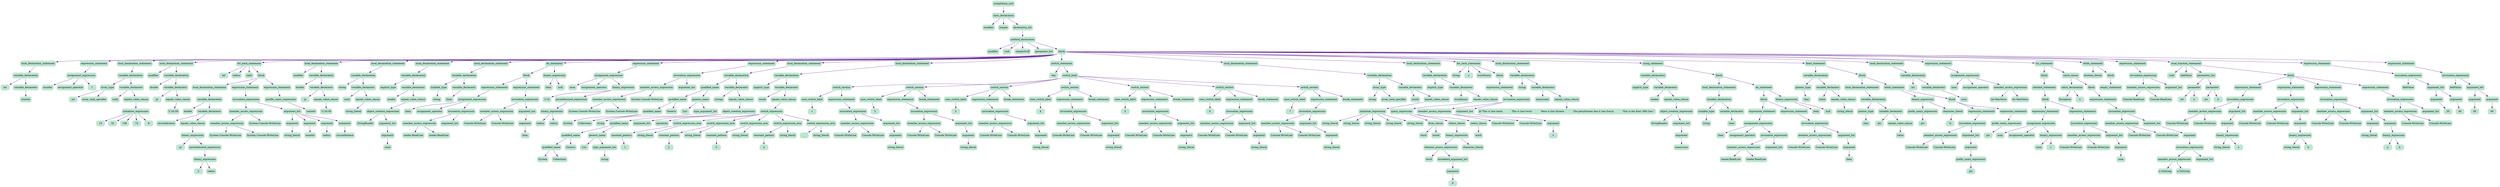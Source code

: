 digraph  {
5 [color=white, fillcolor="#BFE6D3", label=compilation_unit, node_type=compilation_unit, shape=box, style="rounded, filled"];
6 [color=white, fillcolor="#BFE6D3", label=class_declaration, node_type=class_declaration, shape=box, style="rounded, filled"];
7 [color=white, fillcolor="#BFE6D3", label=modifier, node_type=modifier, shape=box, style="rounded, filled"];
8 [color=white, fillcolor="#BFE6D3", label=Simple, node_type=identifier, shape=box, style="rounded, filled"];
9 [color=white, fillcolor="#BFE6D3", label=declaration_list, node_type=declaration_list, shape=box, style="rounded, filled"];
10 [color=white, fillcolor="#BFE6D3", label=method_declaration, node_type=method_declaration, shape=box, style="rounded, filled"];
11 [color=white, fillcolor="#BFE6D3", label=modifier, node_type=modifier, shape=box, style="rounded, filled"];
12 [color=white, fillcolor="#BFE6D3", label=void, node_type=void_keyword, shape=box, style="rounded, filled"];
13 [color=white, fillcolor="#BFE6D3", label=simpleStuff, node_type=identifier, shape=box, style="rounded, filled"];
14 [color=white, fillcolor="#BFE6D3", label=parameter_list, node_type=parameter_list, shape=box, style="rounded, filled"];
15 [color=white, fillcolor="#BFE6D3", label=block, node_type=block, shape=box, style="rounded, filled"];
16 [color=white, fillcolor="#BFE6D3", label=local_declaration_statement, node_type=local_declaration_statement, shape=box, style="rounded, filled"];
17 [color=white, fillcolor="#BFE6D3", label=variable_declaration, node_type=variable_declaration, shape=box, style="rounded, filled"];
18 [color=white, fillcolor="#BFE6D3", label=int, node_type=predefined_type, shape=box, style="rounded, filled"];
19 [color=white, fillcolor="#BFE6D3", label=variable_declarator, node_type=variable_declarator, shape=box, style="rounded, filled"];
20 [color=white, fillcolor="#BFE6D3", label=counter, node_type=identifier, shape=box, style="rounded, filled"];
21 [color=white, fillcolor="#BFE6D3", label=expression_statement, node_type=expression_statement, shape=box, style="rounded, filled"];
22 [color=white, fillcolor="#BFE6D3", label=assignment_expression, node_type=assignment_expression, shape=box, style="rounded, filled"];
23 [color=white, fillcolor="#BFE6D3", label=counter, node_type=identifier, shape=box, style="rounded, filled"];
24 [color=white, fillcolor="#BFE6D3", label=assignment_operator, node_type=assignment_operator, shape=box, style="rounded, filled"];
25 [color=white, fillcolor="#BFE6D3", label=1, node_type=integer_literal, shape=box, style="rounded, filled"];
26 [color=white, fillcolor="#BFE6D3", label=local_declaration_statement, node_type=local_declaration_statement, shape=box, style="rounded, filled"];
27 [color=white, fillcolor="#BFE6D3", label=variable_declaration, node_type=variable_declaration, shape=box, style="rounded, filled"];
28 [color=white, fillcolor="#BFE6D3", label=array_type, node_type=array_type, shape=box, style="rounded, filled"];
29 [color=white, fillcolor="#BFE6D3", label=int, node_type=predefined_type, shape=box, style="rounded, filled"];
30 [color=white, fillcolor="#BFE6D3", label=array_rank_specifier, node_type=array_rank_specifier, shape=box, style="rounded, filled"];
31 [color=white, fillcolor="#BFE6D3", label=variable_declarator, node_type=variable_declarator, shape=box, style="rounded, filled"];
32 [color=white, fillcolor="#BFE6D3", label=radii, node_type=identifier, shape=box, style="rounded, filled"];
33 [color=white, fillcolor="#BFE6D3", label=equals_value_clause, node_type=equals_value_clause, shape=box, style="rounded, filled"];
34 [color=white, fillcolor="#BFE6D3", label=initializer_expression, node_type=initializer_expression, shape=box, style="rounded, filled"];
35 [color=white, fillcolor="#BFE6D3", label=15, node_type=integer_literal, shape=box, style="rounded, filled"];
36 [color=white, fillcolor="#BFE6D3", label=32, node_type=integer_literal, shape=box, style="rounded, filled"];
37 [color=white, fillcolor="#BFE6D3", label=108, node_type=integer_literal, shape=box, style="rounded, filled"];
38 [color=white, fillcolor="#BFE6D3", label=74, node_type=integer_literal, shape=box, style="rounded, filled"];
39 [color=white, fillcolor="#BFE6D3", label=9, node_type=integer_literal, shape=box, style="rounded, filled"];
40 [color=white, fillcolor="#BFE6D3", label=local_declaration_statement, node_type=local_declaration_statement, shape=box, style="rounded, filled"];
41 [color=white, fillcolor="#BFE6D3", label=modifier, node_type=modifier, shape=box, style="rounded, filled"];
42 [color=white, fillcolor="#BFE6D3", label=variable_declaration, node_type=variable_declaration, shape=box, style="rounded, filled"];
43 [color=white, fillcolor="#BFE6D3", label=double, node_type=predefined_type, shape=box, style="rounded, filled"];
44 [color=white, fillcolor="#BFE6D3", label=variable_declarator, node_type=variable_declarator, shape=box, style="rounded, filled"];
45 [color=white, fillcolor="#BFE6D3", label=pi, node_type=identifier, shape=box, style="rounded, filled"];
46 [color=white, fillcolor="#BFE6D3", label=equals_value_clause, node_type=equals_value_clause, shape=box, style="rounded, filled"];
47 [color=white, fillcolor="#BFE6D3", label="3\.14159", node_type=real_literal, shape=box, style="rounded, filled"];
48 [color=white, fillcolor="#BFE6D3", label=for_each_statement, node_type=for_each_statement, shape=box, style="rounded, filled"];
49 [color=white, fillcolor="#BFE6D3", label=int, node_type=predefined_type, shape=box, style="rounded, filled"];
50 [color=white, fillcolor="#BFE6D3", label=radius, node_type=identifier, shape=box, style="rounded, filled"];
51 [color=white, fillcolor="#BFE6D3", label=radii, node_type=identifier, shape=box, style="rounded, filled"];
52 [color=white, fillcolor="#BFE6D3", label=block, node_type=block, shape=box, style="rounded, filled"];
53 [color=white, fillcolor="#BFE6D3", label=local_declaration_statement, node_type=local_declaration_statement, shape=box, style="rounded, filled"];
54 [color=white, fillcolor="#BFE6D3", label=variable_declaration, node_type=variable_declaration, shape=box, style="rounded, filled"];
55 [color=white, fillcolor="#BFE6D3", label=double, node_type=predefined_type, shape=box, style="rounded, filled"];
56 [color=white, fillcolor="#BFE6D3", label=variable_declarator, node_type=variable_declarator, shape=box, style="rounded, filled"];
57 [color=white, fillcolor="#BFE6D3", label=circumference, node_type=identifier, shape=box, style="rounded, filled"];
58 [color=white, fillcolor="#BFE6D3", label=equals_value_clause, node_type=equals_value_clause, shape=box, style="rounded, filled"];
59 [color=white, fillcolor="#BFE6D3", label=binary_expression, node_type=binary_expression, shape=box, style="rounded, filled"];
60 [color=white, fillcolor="#BFE6D3", label=pi, node_type=identifier, shape=box, style="rounded, filled"];
61 [color=white, fillcolor="#BFE6D3", label=parenthesized_expression, node_type=parenthesized_expression, shape=box, style="rounded, filled"];
62 [color=white, fillcolor="#BFE6D3", label=binary_expression, node_type=binary_expression, shape=box, style="rounded, filled"];
63 [color=white, fillcolor="#BFE6D3", label=2, node_type=integer_literal, shape=box, style="rounded, filled"];
64 [color=white, fillcolor="#BFE6D3", label=radius, node_type=identifier, shape=box, style="rounded, filled"];
65 [color=white, fillcolor="#BFE6D3", label=expression_statement, node_type=expression_statement, shape=box, style="rounded, filled"];
66 [color=white, fillcolor="#BFE6D3", label=invocation_expression, node_type=invocation_expression, shape=box, style="rounded, filled"];
67 [color=white, fillcolor="#BFE6D3", label=member_access_expression, node_type=member_access_expression, shape=box, style="rounded, filled"];
68 [color=white, fillcolor="#BFE6D3", label=member_access_expression, node_type=member_access_expression, shape=box, style="rounded, filled"];
69 [color=white, fillcolor="#BFE6D3", label="System\.Console\.WriteLine", node_type=identifier, shape=box, style="rounded, filled"];
70 [color=white, fillcolor="#BFE6D3", label="System\.Console\.WriteLine", node_type=identifier, shape=box, style="rounded, filled"];
71 [color=white, fillcolor="#BFE6D3", label="System\.Console\.WriteLine", node_type=identifier, shape=box, style="rounded, filled"];
72 [color=white, fillcolor="#BFE6D3", label=argument_list, node_type=argument_list, shape=box, style="rounded, filled"];
73 [color=white, fillcolor="#BFE6D3", label=argument, node_type=argument, shape=box, style="rounded, filled"];
74 [color=white, fillcolor="#BFE6D3", label=string_literal, node_type=string_literal, shape=box, style="rounded, filled"];
75 [color=white, fillcolor="#BFE6D3", label=argument, node_type=argument, shape=box, style="rounded, filled"];
76 [color=white, fillcolor="#BFE6D3", label=counter, node_type=identifier, shape=box, style="rounded, filled"];
77 [color=white, fillcolor="#BFE6D3", label=argument, node_type=argument, shape=box, style="rounded, filled"];
78 [color=white, fillcolor="#BFE6D3", label=radius, node_type=identifier, shape=box, style="rounded, filled"];
79 [color=white, fillcolor="#BFE6D3", label=argument, node_type=argument, shape=box, style="rounded, filled"];
80 [color=white, fillcolor="#BFE6D3", label=circumference, node_type=identifier, shape=box, style="rounded, filled"];
81 [color=white, fillcolor="#BFE6D3", label=expression_statement, node_type=expression_statement, shape=box, style="rounded, filled"];
82 [color=white, fillcolor="#BFE6D3", label=postfix_unary_expression, node_type=postfix_unary_expression, shape=box, style="rounded, filled"];
83 [color=white, fillcolor="#BFE6D3", label=counter, node_type=identifier, shape=box, style="rounded, filled"];
84 [color=white, fillcolor="#BFE6D3", label=local_declaration_statement, node_type=local_declaration_statement, shape=box, style="rounded, filled"];
85 [color=white, fillcolor="#BFE6D3", label=modifier, node_type=modifier, shape=box, style="rounded, filled"];
86 [color=white, fillcolor="#BFE6D3", label=variable_declaration, node_type=variable_declaration, shape=box, style="rounded, filled"];
87 [color=white, fillcolor="#BFE6D3", label=double, node_type=predefined_type, shape=box, style="rounded, filled"];
88 [color=white, fillcolor="#BFE6D3", label=variable_declarator, node_type=variable_declarator, shape=box, style="rounded, filled"];
89 [color=white, fillcolor="#BFE6D3", label=pi, node_type=identifier, shape=box, style="rounded, filled"];
90 [color=white, fillcolor="#BFE6D3", label=equals_value_clause, node_type=equals_value_clause, shape=box, style="rounded, filled"];
91 [color=white, fillcolor="#BFE6D3", label="3\.14159", node_type=real_literal, shape=box, style="rounded, filled"];
92 [color=white, fillcolor="#BFE6D3", label=local_declaration_statement, node_type=local_declaration_statement, shape=box, style="rounded, filled"];
93 [color=white, fillcolor="#BFE6D3", label=variable_declaration, node_type=variable_declaration, shape=box, style="rounded, filled"];
94 [color=white, fillcolor="#BFE6D3", label=string, node_type=predefined_type, shape=box, style="rounded, filled"];
95 [color=white, fillcolor="#BFE6D3", label=variable_declarator, node_type=variable_declarator, shape=box, style="rounded, filled"];
96 [color=white, fillcolor="#BFE6D3", label=smol, node_type=identifier, shape=box, style="rounded, filled"];
97 [color=white, fillcolor="#BFE6D3", label=equals_value_clause, node_type=equals_value_clause, shape=box, style="rounded, filled"];
98 [color=white, fillcolor="#BFE6D3", label=string_literal, node_type=string_literal, shape=box, style="rounded, filled"];
99 [color=white, fillcolor="#BFE6D3", label=local_declaration_statement, node_type=local_declaration_statement, shape=box, style="rounded, filled"];
100 [color=white, fillcolor="#BFE6D3", label=variable_declaration, node_type=variable_declaration, shape=box, style="rounded, filled"];
101 [color=white, fillcolor="#BFE6D3", label=implicit_type, node_type=implicit_type, shape=box, style="rounded, filled"];
102 [color=white, fillcolor="#BFE6D3", label=variable_declarator, node_type=variable_declarator, shape=box, style="rounded, filled"];
103 [color=white, fillcolor="#BFE6D3", label=reader, node_type=identifier, shape=box, style="rounded, filled"];
104 [color=white, fillcolor="#BFE6D3", label=equals_value_clause, node_type=equals_value_clause, shape=box, style="rounded, filled"];
105 [color=white, fillcolor="#BFE6D3", label=object_creation_expression, node_type=object_creation_expression, shape=box, style="rounded, filled"];
106 [color=white, fillcolor="#BFE6D3", label=StringReader, node_type=identifier, shape=box, style="rounded, filled"];
107 [color=white, fillcolor="#BFE6D3", label=argument_list, node_type=argument_list, shape=box, style="rounded, filled"];
108 [color=white, fillcolor="#BFE6D3", label=argument, node_type=argument, shape=box, style="rounded, filled"];
109 [color=white, fillcolor="#BFE6D3", label=smol, node_type=identifier, shape=box, style="rounded, filled"];
110 [color=white, fillcolor="#BFE6D3", label=local_declaration_statement, node_type=local_declaration_statement, shape=box, style="rounded, filled"];
111 [color=white, fillcolor="#BFE6D3", label=variable_declaration, node_type=variable_declaration, shape=box, style="rounded, filled"];
112 [color=white, fillcolor="#BFE6D3", label=nullable_type, node_type=nullable_type, shape=box, style="rounded, filled"];
113 [color=white, fillcolor="#BFE6D3", label=string, node_type=predefined_type, shape=box, style="rounded, filled"];
114 [color=white, fillcolor="#BFE6D3", label=variable_declarator, node_type=variable_declarator, shape=box, style="rounded, filled"];
115 [color=white, fillcolor="#BFE6D3", label=item, node_type=identifier, shape=box, style="rounded, filled"];
116 [color=white, fillcolor="#BFE6D3", label=do_statement, node_type=do_statement, shape=box, style="rounded, filled"];
117 [color=white, fillcolor="#BFE6D3", label=block, node_type=block, shape=box, style="rounded, filled"];
118 [color=white, fillcolor="#BFE6D3", label=expression_statement, node_type=expression_statement, shape=box, style="rounded, filled"];
119 [color=white, fillcolor="#BFE6D3", label=assignment_expression, node_type=assignment_expression, shape=box, style="rounded, filled"];
120 [color=white, fillcolor="#BFE6D3", label=item, node_type=identifier, shape=box, style="rounded, filled"];
121 [color=white, fillcolor="#BFE6D3", label=assignment_operator, node_type=assignment_operator, shape=box, style="rounded, filled"];
122 [color=white, fillcolor="#BFE6D3", label=invocation_expression, node_type=invocation_expression, shape=box, style="rounded, filled"];
123 [color=white, fillcolor="#BFE6D3", label=member_access_expression, node_type=member_access_expression, shape=box, style="rounded, filled"];
124 [color=white, fillcolor="#BFE6D3", label="reader\.ReadLine", node_type=identifier, shape=box, style="rounded, filled"];
125 [color=white, fillcolor="#BFE6D3", label="reader\.ReadLine", node_type=identifier, shape=box, style="rounded, filled"];
126 [color=white, fillcolor="#BFE6D3", label=argument_list, node_type=argument_list, shape=box, style="rounded, filled"];
127 [color=white, fillcolor="#BFE6D3", label=expression_statement, node_type=expression_statement, shape=box, style="rounded, filled"];
128 [color=white, fillcolor="#BFE6D3", label=invocation_expression, node_type=invocation_expression, shape=box, style="rounded, filled"];
129 [color=white, fillcolor="#BFE6D3", label=member_access_expression, node_type=member_access_expression, shape=box, style="rounded, filled"];
130 [color=white, fillcolor="#BFE6D3", label="Console\.WriteLine", node_type=identifier, shape=box, style="rounded, filled"];
131 [color=white, fillcolor="#BFE6D3", label="Console\.WriteLine", node_type=identifier, shape=box, style="rounded, filled"];
132 [color=white, fillcolor="#BFE6D3", label=argument_list, node_type=argument_list, shape=box, style="rounded, filled"];
133 [color=white, fillcolor="#BFE6D3", label=argument, node_type=argument, shape=box, style="rounded, filled"];
134 [color=white, fillcolor="#BFE6D3", label=item, node_type=identifier, shape=box, style="rounded, filled"];
135 [color=white, fillcolor="#BFE6D3", label=binary_expression, node_type=binary_expression, shape=box, style="rounded, filled"];
136 [color=white, fillcolor="#BFE6D3", label=item, node_type=identifier, shape=box, style="rounded, filled"];
137 [color=white, fillcolor="#BFE6D3", label=null, node_type=null_literal, shape=box, style="rounded, filled"];
138 [color=white, fillcolor="#BFE6D3", label=expression_statement, node_type=expression_statement, shape=box, style="rounded, filled"];
139 [color=white, fillcolor="#BFE6D3", label=assignment_expression, node_type=assignment_expression, shape=box, style="rounded, filled"];
140 [color=white, fillcolor="#BFE6D3", label=area, node_type=identifier, shape=box, style="rounded, filled"];
141 [color=white, fillcolor="#BFE6D3", label=assignment_operator, node_type=assignment_operator, shape=box, style="rounded, filled"];
142 [color=white, fillcolor="#BFE6D3", label=binary_expression, node_type=binary_expression, shape=box, style="rounded, filled"];
143 [color=white, fillcolor="#BFE6D3", label="3\.14", node_type=real_literal, shape=box, style="rounded, filled"];
144 [color=white, fillcolor="#BFE6D3", label=parenthesized_expression, node_type=parenthesized_expression, shape=box, style="rounded, filled"];
145 [color=white, fillcolor="#BFE6D3", label=binary_expression, node_type=binary_expression, shape=box, style="rounded, filled"];
146 [color=white, fillcolor="#BFE6D3", label=radius, node_type=identifier, shape=box, style="rounded, filled"];
147 [color=white, fillcolor="#BFE6D3", label=radius, node_type=identifier, shape=box, style="rounded, filled"];
148 [color=white, fillcolor="#BFE6D3", label=expression_statement, node_type=expression_statement, shape=box, style="rounded, filled"];
149 [color=white, fillcolor="#BFE6D3", label=invocation_expression, node_type=invocation_expression, shape=box, style="rounded, filled"];
150 [color=white, fillcolor="#BFE6D3", label=member_access_expression, node_type=member_access_expression, shape=box, style="rounded, filled"];
151 [color=white, fillcolor="#BFE6D3", label=member_access_expression, node_type=member_access_expression, shape=box, style="rounded, filled"];
152 [color=white, fillcolor="#BFE6D3", label="System\.Console\.WriteLine", node_type=identifier, shape=box, style="rounded, filled"];
153 [color=white, fillcolor="#BFE6D3", label="System\.Console\.WriteLine", node_type=identifier, shape=box, style="rounded, filled"];
154 [color=white, fillcolor="#BFE6D3", label="System\.Console\.WriteLine", node_type=identifier, shape=box, style="rounded, filled"];
155 [color=white, fillcolor="#BFE6D3", label=argument_list, node_type=argument_list, shape=box, style="rounded, filled"];
156 [color=white, fillcolor="#BFE6D3", label=local_declaration_statement, node_type=local_declaration_statement, shape=box, style="rounded, filled"];
157 [color=white, fillcolor="#BFE6D3", label=variable_declaration, node_type=variable_declaration, shape=box, style="rounded, filled"];
158 [color=white, fillcolor="#BFE6D3", label=qualified_name, node_type=qualified_name, shape=box, style="rounded, filled"];
159 [color=white, fillcolor="#BFE6D3", label=qualified_name, node_type=qualified_name, shape=box, style="rounded, filled"];
160 [color=white, fillcolor="#BFE6D3", label=qualified_name, node_type=qualified_name, shape=box, style="rounded, filled"];
161 [color=white, fillcolor="#BFE6D3", label=System, node_type=identifier, shape=box, style="rounded, filled"];
162 [color=white, fillcolor="#BFE6D3", label=Collections, node_type=identifier, shape=box, style="rounded, filled"];
163 [color=white, fillcolor="#BFE6D3", label=Generic, node_type=identifier, shape=box, style="rounded, filled"];
164 [color=white, fillcolor="#BFE6D3", label=generic_name, node_type=generic_name, shape=box, style="rounded, filled"];
165 [color=white, fillcolor="#BFE6D3", label=List, node_type=identifier, shape=box, style="rounded, filled"];
166 [color=white, fillcolor="#BFE6D3", label=type_argument_list, node_type=type_argument_list, shape=box, style="rounded, filled"];
167 [color=white, fillcolor="#BFE6D3", label=string, node_type=predefined_type, shape=box, style="rounded, filled"];
168 [color=white, fillcolor="#BFE6D3", label=variable_declarator, node_type=variable_declarator, shape=box, style="rounded, filled"];
169 [color=white, fillcolor="#BFE6D3", label=strings, node_type=identifier, shape=box, style="rounded, filled"];
170 [color=white, fillcolor="#BFE6D3", label=equals_value_clause, node_type=equals_value_clause, shape=box, style="rounded, filled"];
171 [color=white, fillcolor="#BFE6D3", label=object_creation_expression, node_type=object_creation_expression, shape=box, style="rounded, filled"];
172 [color=white, fillcolor="#BFE6D3", label=qualified_name, node_type=qualified_name, shape=box, style="rounded, filled"];
173 [color=white, fillcolor="#BFE6D3", label=qualified_name, node_type=qualified_name, shape=box, style="rounded, filled"];
174 [color=white, fillcolor="#BFE6D3", label=qualified_name, node_type=qualified_name, shape=box, style="rounded, filled"];
175 [color=white, fillcolor="#BFE6D3", label=System, node_type=identifier, shape=box, style="rounded, filled"];
176 [color=white, fillcolor="#BFE6D3", label=Collections, node_type=identifier, shape=box, style="rounded, filled"];
177 [color=white, fillcolor="#BFE6D3", label=Generic, node_type=identifier, shape=box, style="rounded, filled"];
178 [color=white, fillcolor="#BFE6D3", label=generic_name, node_type=generic_name, shape=box, style="rounded, filled"];
179 [color=white, fillcolor="#BFE6D3", label=List, node_type=identifier, shape=box, style="rounded, filled"];
180 [color=white, fillcolor="#BFE6D3", label=type_argument_list, node_type=type_argument_list, shape=box, style="rounded, filled"];
181 [color=white, fillcolor="#BFE6D3", label=string, node_type=predefined_type, shape=box, style="rounded, filled"];
182 [color=white, fillcolor="#BFE6D3", label=argument_list, node_type=argument_list, shape=box, style="rounded, filled"];
183 [color=white, fillcolor="#BFE6D3", label=local_declaration_statement, node_type=local_declaration_statement, shape=box, style="rounded, filled"];
184 [color=white, fillcolor="#BFE6D3", label=variable_declaration, node_type=variable_declaration, shape=box, style="rounded, filled"];
185 [color=white, fillcolor="#BFE6D3", label=implicit_type, node_type=implicit_type, shape=box, style="rounded, filled"];
186 [color=white, fillcolor="#BFE6D3", label=variable_declarator, node_type=variable_declarator, shape=box, style="rounded, filled"];
187 [color=white, fillcolor="#BFE6D3", label=result, node_type=identifier, shape=box, style="rounded, filled"];
188 [color=white, fillcolor="#BFE6D3", label=equals_value_clause, node_type=equals_value_clause, shape=box, style="rounded, filled"];
189 [color=white, fillcolor="#BFE6D3", label=switch_expression, node_type=switch_expression, shape=box, style="rounded, filled"];
190 [color=white, fillcolor="#BFE6D3", label=operation, node_type=identifier, shape=box, style="rounded, filled"];
191 [color=white, fillcolor="#BFE6D3", label=switch_expression_arm, node_type=switch_expression_arm, shape=box, style="rounded, filled"];
192 [color=white, fillcolor="#BFE6D3", label=constant_pattern, node_type=constant_pattern, shape=box, style="rounded, filled"];
193 [color=white, fillcolor="#BFE6D3", label=1, node_type=integer_literal, shape=box, style="rounded, filled"];
194 [color=white, fillcolor="#BFE6D3", label=string_literal, node_type=string_literal, shape=box, style="rounded, filled"];
195 [color=white, fillcolor="#BFE6D3", label=switch_expression_arm, node_type=switch_expression_arm, shape=box, style="rounded, filled"];
196 [color=white, fillcolor="#BFE6D3", label=constant_pattern, node_type=constant_pattern, shape=box, style="rounded, filled"];
197 [color=white, fillcolor="#BFE6D3", label=2, node_type=integer_literal, shape=box, style="rounded, filled"];
198 [color=white, fillcolor="#BFE6D3", label=string_literal, node_type=string_literal, shape=box, style="rounded, filled"];
199 [color=white, fillcolor="#BFE6D3", label=switch_expression_arm, node_type=switch_expression_arm, shape=box, style="rounded, filled"];
200 [color=white, fillcolor="#BFE6D3", label=constant_pattern, node_type=constant_pattern, shape=box, style="rounded, filled"];
201 [color=white, fillcolor="#BFE6D3", label=3, node_type=integer_literal, shape=box, style="rounded, filled"];
202 [color=white, fillcolor="#BFE6D3", label=string_literal, node_type=string_literal, shape=box, style="rounded, filled"];
203 [color=white, fillcolor="#BFE6D3", label=switch_expression_arm, node_type=switch_expression_arm, shape=box, style="rounded, filled"];
204 [color=white, fillcolor="#BFE6D3", label=constant_pattern, node_type=constant_pattern, shape=box, style="rounded, filled"];
205 [color=white, fillcolor="#BFE6D3", label=4, node_type=integer_literal, shape=box, style="rounded, filled"];
206 [color=white, fillcolor="#BFE6D3", label=string_literal, node_type=string_literal, shape=box, style="rounded, filled"];
207 [color=white, fillcolor="#BFE6D3", label=switch_expression_arm, node_type=switch_expression_arm, shape=box, style="rounded, filled"];
208 [color=white, fillcolor="#BFE6D3", label=_, node_type=discard, shape=box, style="rounded, filled"];
209 [color=white, fillcolor="#BFE6D3", label=string_literal, node_type=string_literal, shape=box, style="rounded, filled"];
210 [color=white, fillcolor="#BFE6D3", label=switch_statement, node_type=switch_statement, shape=box, style="rounded, filled"];
211 [color=white, fillcolor="#BFE6D3", label=day, node_type=identifier, shape=box, style="rounded, filled"];
212 [color=white, fillcolor="#BFE6D3", label=switch_body, node_type=switch_body, shape=box, style="rounded, filled"];
213 [color=white, fillcolor="#BFE6D3", label=switch_section, node_type=switch_section, shape=box, style="rounded, filled"];
214 [color=white, fillcolor="#BFE6D3", label=case_switch_label, node_type=case_switch_label, shape=box, style="rounded, filled"];
215 [color=white, fillcolor="#BFE6D3", label=1, node_type=integer_literal, shape=box, style="rounded, filled"];
216 [color=white, fillcolor="#BFE6D3", label=expression_statement, node_type=expression_statement, shape=box, style="rounded, filled"];
217 [color=white, fillcolor="#BFE6D3", label=invocation_expression, node_type=invocation_expression, shape=box, style="rounded, filled"];
218 [color=white, fillcolor="#BFE6D3", label=member_access_expression, node_type=member_access_expression, shape=box, style="rounded, filled"];
219 [color=white, fillcolor="#BFE6D3", label="Console\.WriteLine", node_type=identifier, shape=box, style="rounded, filled"];
220 [color=white, fillcolor="#BFE6D3", label="Console\.WriteLine", node_type=identifier, shape=box, style="rounded, filled"];
221 [color=white, fillcolor="#BFE6D3", label=argument_list, node_type=argument_list, shape=box, style="rounded, filled"];
222 [color=white, fillcolor="#BFE6D3", label=argument, node_type=argument, shape=box, style="rounded, filled"];
223 [color=white, fillcolor="#BFE6D3", label=string_literal, node_type=string_literal, shape=box, style="rounded, filled"];
224 [color=white, fillcolor="#BFE6D3", label=switch_section, node_type=switch_section, shape=box, style="rounded, filled"];
225 [color=white, fillcolor="#BFE6D3", label=case_switch_label, node_type=case_switch_label, shape=box, style="rounded, filled"];
226 [color=white, fillcolor="#BFE6D3", label=2, node_type=integer_literal, shape=box, style="rounded, filled"];
227 [color=white, fillcolor="#BFE6D3", label=expression_statement, node_type=expression_statement, shape=box, style="rounded, filled"];
228 [color=white, fillcolor="#BFE6D3", label=invocation_expression, node_type=invocation_expression, shape=box, style="rounded, filled"];
229 [color=white, fillcolor="#BFE6D3", label=member_access_expression, node_type=member_access_expression, shape=box, style="rounded, filled"];
230 [color=white, fillcolor="#BFE6D3", label="Console\.WriteLine", node_type=identifier, shape=box, style="rounded, filled"];
231 [color=white, fillcolor="#BFE6D3", label="Console\.WriteLine", node_type=identifier, shape=box, style="rounded, filled"];
232 [color=white, fillcolor="#BFE6D3", label=argument_list, node_type=argument_list, shape=box, style="rounded, filled"];
233 [color=white, fillcolor="#BFE6D3", label=argument, node_type=argument, shape=box, style="rounded, filled"];
234 [color=white, fillcolor="#BFE6D3", label=string_literal, node_type=string_literal, shape=box, style="rounded, filled"];
235 [color=white, fillcolor="#BFE6D3", label=break_statement, node_type=break_statement, shape=box, style="rounded, filled"];
236 [color=white, fillcolor="#BFE6D3", label=switch_section, node_type=switch_section, shape=box, style="rounded, filled"];
237 [color=white, fillcolor="#BFE6D3", label=case_switch_label, node_type=case_switch_label, shape=box, style="rounded, filled"];
238 [color=white, fillcolor="#BFE6D3", label=3, node_type=integer_literal, shape=box, style="rounded, filled"];
239 [color=white, fillcolor="#BFE6D3", label=expression_statement, node_type=expression_statement, shape=box, style="rounded, filled"];
240 [color=white, fillcolor="#BFE6D3", label=invocation_expression, node_type=invocation_expression, shape=box, style="rounded, filled"];
241 [color=white, fillcolor="#BFE6D3", label=member_access_expression, node_type=member_access_expression, shape=box, style="rounded, filled"];
242 [color=white, fillcolor="#BFE6D3", label="Console\.WriteLine", node_type=identifier, shape=box, style="rounded, filled"];
243 [color=white, fillcolor="#BFE6D3", label="Console\.WriteLine", node_type=identifier, shape=box, style="rounded, filled"];
244 [color=white, fillcolor="#BFE6D3", label=argument_list, node_type=argument_list, shape=box, style="rounded, filled"];
245 [color=white, fillcolor="#BFE6D3", label=argument, node_type=argument, shape=box, style="rounded, filled"];
246 [color=white, fillcolor="#BFE6D3", label=string_literal, node_type=string_literal, shape=box, style="rounded, filled"];
247 [color=white, fillcolor="#BFE6D3", label=break_statement, node_type=break_statement, shape=box, style="rounded, filled"];
248 [color=white, fillcolor="#BFE6D3", label=switch_section, node_type=switch_section, shape=box, style="rounded, filled"];
249 [color=white, fillcolor="#BFE6D3", label=case_switch_label, node_type=case_switch_label, shape=box, style="rounded, filled"];
250 [color=white, fillcolor="#BFE6D3", label=4, node_type=integer_literal, shape=box, style="rounded, filled"];
251 [color=white, fillcolor="#BFE6D3", label=expression_statement, node_type=expression_statement, shape=box, style="rounded, filled"];
252 [color=white, fillcolor="#BFE6D3", label=invocation_expression, node_type=invocation_expression, shape=box, style="rounded, filled"];
253 [color=white, fillcolor="#BFE6D3", label=member_access_expression, node_type=member_access_expression, shape=box, style="rounded, filled"];
254 [color=white, fillcolor="#BFE6D3", label="Console\.WriteLine", node_type=identifier, shape=box, style="rounded, filled"];
255 [color=white, fillcolor="#BFE6D3", label="Console\.WriteLine", node_type=identifier, shape=box, style="rounded, filled"];
256 [color=white, fillcolor="#BFE6D3", label=argument_list, node_type=argument_list, shape=box, style="rounded, filled"];
257 [color=white, fillcolor="#BFE6D3", label=argument, node_type=argument, shape=box, style="rounded, filled"];
258 [color=white, fillcolor="#BFE6D3", label=string_literal, node_type=string_literal, shape=box, style="rounded, filled"];
259 [color=white, fillcolor="#BFE6D3", label=break_statement, node_type=break_statement, shape=box, style="rounded, filled"];
260 [color=white, fillcolor="#BFE6D3", label=switch_section, node_type=switch_section, shape=box, style="rounded, filled"];
261 [color=white, fillcolor="#BFE6D3", label=case_switch_label, node_type=case_switch_label, shape=box, style="rounded, filled"];
262 [color=white, fillcolor="#BFE6D3", label=5, node_type=integer_literal, shape=box, style="rounded, filled"];
263 [color=white, fillcolor="#BFE6D3", label=expression_statement, node_type=expression_statement, shape=box, style="rounded, filled"];
264 [color=white, fillcolor="#BFE6D3", label=invocation_expression, node_type=invocation_expression, shape=box, style="rounded, filled"];
265 [color=white, fillcolor="#BFE6D3", label=member_access_expression, node_type=member_access_expression, shape=box, style="rounded, filled"];
266 [color=white, fillcolor="#BFE6D3", label="Console\.WriteLine", node_type=identifier, shape=box, style="rounded, filled"];
267 [color=white, fillcolor="#BFE6D3", label="Console\.WriteLine", node_type=identifier, shape=box, style="rounded, filled"];
268 [color=white, fillcolor="#BFE6D3", label=argument_list, node_type=argument_list, shape=box, style="rounded, filled"];
269 [color=white, fillcolor="#BFE6D3", label=argument, node_type=argument, shape=box, style="rounded, filled"];
270 [color=white, fillcolor="#BFE6D3", label=string_literal, node_type=string_literal, shape=box, style="rounded, filled"];
271 [color=white, fillcolor="#BFE6D3", label=break_statement, node_type=break_statement, shape=box, style="rounded, filled"];
272 [color=white, fillcolor="#BFE6D3", label=switch_section, node_type=switch_section, shape=box, style="rounded, filled"];
273 [color=white, fillcolor="#BFE6D3", label=case_switch_label, node_type=case_switch_label, shape=box, style="rounded, filled"];
274 [color=white, fillcolor="#BFE6D3", label=6, node_type=integer_literal, shape=box, style="rounded, filled"];
275 [color=white, fillcolor="#BFE6D3", label=expression_statement, node_type=expression_statement, shape=box, style="rounded, filled"];
276 [color=white, fillcolor="#BFE6D3", label=invocation_expression, node_type=invocation_expression, shape=box, style="rounded, filled"];
277 [color=white, fillcolor="#BFE6D3", label=member_access_expression, node_type=member_access_expression, shape=box, style="rounded, filled"];
278 [color=white, fillcolor="#BFE6D3", label="Console\.WriteLine", node_type=identifier, shape=box, style="rounded, filled"];
279 [color=white, fillcolor="#BFE6D3", label="Console\.WriteLine", node_type=identifier, shape=box, style="rounded, filled"];
280 [color=white, fillcolor="#BFE6D3", label=argument_list, node_type=argument_list, shape=box, style="rounded, filled"];
281 [color=white, fillcolor="#BFE6D3", label=argument, node_type=argument, shape=box, style="rounded, filled"];
282 [color=white, fillcolor="#BFE6D3", label=string_literal, node_type=string_literal, shape=box, style="rounded, filled"];
283 [color=white, fillcolor="#BFE6D3", label=break_statement, node_type=break_statement, shape=box, style="rounded, filled"];
284 [color=white, fillcolor="#BFE6D3", label=switch_section, node_type=switch_section, shape=box, style="rounded, filled"];
285 [color=white, fillcolor="#BFE6D3", label=case_switch_label, node_type=case_switch_label, shape=box, style="rounded, filled"];
286 [color=white, fillcolor="#BFE6D3", label=7, node_type=integer_literal, shape=box, style="rounded, filled"];
287 [color=white, fillcolor="#BFE6D3", label=expression_statement, node_type=expression_statement, shape=box, style="rounded, filled"];
288 [color=white, fillcolor="#BFE6D3", label=invocation_expression, node_type=invocation_expression, shape=box, style="rounded, filled"];
289 [color=white, fillcolor="#BFE6D3", label=member_access_expression, node_type=member_access_expression, shape=box, style="rounded, filled"];
290 [color=white, fillcolor="#BFE6D3", label="Console\.WriteLine", node_type=identifier, shape=box, style="rounded, filled"];
291 [color=white, fillcolor="#BFE6D3", label="Console\.WriteLine", node_type=identifier, shape=box, style="rounded, filled"];
292 [color=white, fillcolor="#BFE6D3", label=argument_list, node_type=argument_list, shape=box, style="rounded, filled"];
293 [color=white, fillcolor="#BFE6D3", label=argument, node_type=argument, shape=box, style="rounded, filled"];
294 [color=white, fillcolor="#BFE6D3", label=string_literal, node_type=string_literal, shape=box, style="rounded, filled"];
295 [color=white, fillcolor="#BFE6D3", label=break_statement, node_type=break_statement, shape=box, style="rounded, filled"];
296 [color=white, fillcolor="#BFE6D3", label=local_declaration_statement, node_type=local_declaration_statement, shape=box, style="rounded, filled"];
297 [color=white, fillcolor="#BFE6D3", label=variable_declaration, node_type=variable_declaration, shape=box, style="rounded, filled"];
298 [color=white, fillcolor="#BFE6D3", label=array_type, node_type=array_type, shape=box, style="rounded, filled"];
299 [color=white, fillcolor="#BFE6D3", label=string, node_type=predefined_type, shape=box, style="rounded, filled"];
300 [color=white, fillcolor="#BFE6D3", label=array_rank_specifier, node_type=array_rank_specifier, shape=box, style="rounded, filled"];
301 [color=white, fillcolor="#BFE6D3", label=variable_declarator, node_type=variable_declarator, shape=box, style="rounded, filled"];
302 [color=white, fillcolor="#BFE6D3", label=words, node_type=identifier, shape=box, style="rounded, filled"];
303 [color=white, fillcolor="#BFE6D3", label=equals_value_clause, node_type=equals_value_clause, shape=box, style="rounded, filled"];
304 [color=white, fillcolor="#BFE6D3", label=initializer_expression, node_type=initializer_expression, shape=box, style="rounded, filled"];
305 [color=white, fillcolor="#BFE6D3", label=string_literal, node_type=string_literal, shape=box, style="rounded, filled"];
306 [color=white, fillcolor="#BFE6D3", label=string_literal, node_type=string_literal, shape=box, style="rounded, filled"];
307 [color=white, fillcolor="#BFE6D3", label=string_literal, node_type=string_literal, shape=box, style="rounded, filled"];
308 [color=white, fillcolor="#BFE6D3", label=string_literal, node_type=string_literal, shape=box, style="rounded, filled"];
309 [color=white, fillcolor="#BFE6D3", label=string_literal, node_type=string_literal, shape=box, style="rounded, filled"];
310 [color=white, fillcolor="#BFE6D3", label=local_declaration_statement, node_type=local_declaration_statement, shape=box, style="rounded, filled"];
311 [color=white, fillcolor="#BFE6D3", label=variable_declaration, node_type=variable_declaration, shape=box, style="rounded, filled"];
312 [color=white, fillcolor="#BFE6D3", label=implicit_type, node_type=implicit_type, shape=box, style="rounded, filled"];
313 [color=white, fillcolor="#BFE6D3", label=variable_declarator, node_type=variable_declarator, shape=box, style="rounded, filled"];
314 [color=white, fillcolor="#BFE6D3", label=wordQuery, node_type=identifier, shape=box, style="rounded, filled"];
315 [color=white, fillcolor="#BFE6D3", label=equals_value_clause, node_type=equals_value_clause, shape=box, style="rounded, filled"];
316 [color=white, fillcolor="#BFE6D3", label=query_expression, node_type=query_expression, shape=box, style="rounded, filled"];
317 [color=white, fillcolor="#BFE6D3", label=from_clause, node_type=from_clause, shape=box, style="rounded, filled"];
318 [color=white, fillcolor="#BFE6D3", label=word, node_type=identifier, shape=box, style="rounded, filled"];
319 [color=white, fillcolor="#BFE6D3", label=words, node_type=identifier, shape=box, style="rounded, filled"];
320 [color=white, fillcolor="#BFE6D3", label=where_clause, node_type=where_clause, shape=box, style="rounded, filled"];
321 [color=white, fillcolor="#BFE6D3", label=binary_expression, node_type=binary_expression, shape=box, style="rounded, filled"];
322 [color=white, fillcolor="#BFE6D3", label=element_access_expression, node_type=element_access_expression, shape=box, style="rounded, filled"];
323 [color=white, fillcolor="#BFE6D3", label=word, node_type=identifier, shape=box, style="rounded, filled"];
324 [color=white, fillcolor="#BFE6D3", label=bracketed_argument_list, node_type=bracketed_argument_list, shape=box, style="rounded, filled"];
325 [color=white, fillcolor="#BFE6D3", label=argument, node_type=argument, shape=box, style="rounded, filled"];
326 [color=white, fillcolor="#BFE6D3", label=0, node_type=integer_literal, shape=box, style="rounded, filled"];
327 [color=white, fillcolor="#BFE6D3", label=character_literal, node_type=character_literal, shape=box, style="rounded, filled"];
328 [color=white, fillcolor="#BFE6D3", label=select_clause, node_type=select_clause, shape=box, style="rounded, filled"];
329 [color=white, fillcolor="#BFE6D3", label=word, node_type=identifier, shape=box, style="rounded, filled"];
330 [color=white, fillcolor="#BFE6D3", label=for_each_statement, node_type=for_each_statement, shape=box, style="rounded, filled"];
331 [color=white, fillcolor="#BFE6D3", label=string, node_type=predefined_type, shape=box, style="rounded, filled"];
332 [color=white, fillcolor="#BFE6D3", label=s, node_type=identifier, shape=box, style="rounded, filled"];
333 [color=white, fillcolor="#BFE6D3", label=wordQuery, node_type=identifier, shape=box, style="rounded, filled"];
334 [color=white, fillcolor="#BFE6D3", label=block, node_type=block, shape=box, style="rounded, filled"];
335 [color=white, fillcolor="#BFE6D3", label=expression_statement, node_type=expression_statement, shape=box, style="rounded, filled"];
336 [color=white, fillcolor="#BFE6D3", label=invocation_expression, node_type=invocation_expression, shape=box, style="rounded, filled"];
337 [color=white, fillcolor="#BFE6D3", label=member_access_expression, node_type=member_access_expression, shape=box, style="rounded, filled"];
338 [color=white, fillcolor="#BFE6D3", label="Console\.WriteLine", node_type=identifier, shape=box, style="rounded, filled"];
339 [color=white, fillcolor="#BFE6D3", label="Console\.WriteLine", node_type=identifier, shape=box, style="rounded, filled"];
340 [color=white, fillcolor="#BFE6D3", label=argument_list, node_type=argument_list, shape=box, style="rounded, filled"];
341 [color=white, fillcolor="#BFE6D3", label=argument, node_type=argument, shape=box, style="rounded, filled"];
342 [color=white, fillcolor="#BFE6D3", label=s, node_type=identifier, shape=box, style="rounded, filled"];
343 [color=white, fillcolor="#BFE6D3", label=local_declaration_statement, node_type=local_declaration_statement, shape=box, style="rounded, filled"];
344 [color=white, fillcolor="#BFE6D3", label=variable_declaration, node_type=variable_declaration, shape=box, style="rounded, filled"];
345 [color=white, fillcolor="#BFE6D3", label=string, node_type=predefined_type, shape=box, style="rounded, filled"];
346 [color=white, fillcolor="#BFE6D3", label=variable_declarator, node_type=variable_declarator, shape=box, style="rounded, filled"];
347 [color=white, fillcolor="#BFE6D3", label=manyLines, node_type=identifier, shape=box, style="rounded, filled"];
348 [color=white, fillcolor="#BFE6D3", label=equals_value_clause, node_type=equals_value_clause, shape=box, style="rounded, filled"];
349 [color=white, fillcolor="#BFE6D3", label="@\"This\ is\ line\ one\\n\ \ \ \ \ \ \ \ \ \ \ \ This\ is\ line\ two\\n\ \ \ \ \ \ \ \ \ \ \ \ Here\ is\ line\ three\\n\ \ \ \ \ \ \ \ \ \ \ \ The\ penultimate\ line\ is\ line\ four\\n\ \ \ \ \ \ \ \ \ \ \ \ This\ is\ the\ final,\ fifth\ line\.\"", node_type=verbatim_string_literal, shape=box, style="rounded, filled"];
350 [color=white, fillcolor="#BFE6D3", label=using_statement, node_type=using_statement, shape=box, style="rounded, filled"];
351 [color=white, fillcolor="#BFE6D3", label=variable_declaration, node_type=variable_declaration, shape=box, style="rounded, filled"];
352 [color=white, fillcolor="#BFE6D3", label=implicit_type, node_type=implicit_type, shape=box, style="rounded, filled"];
353 [color=white, fillcolor="#BFE6D3", label=variable_declarator, node_type=variable_declarator, shape=box, style="rounded, filled"];
354 [color=white, fillcolor="#BFE6D3", label=reader, node_type=identifier, shape=box, style="rounded, filled"];
355 [color=white, fillcolor="#BFE6D3", label=equals_value_clause, node_type=equals_value_clause, shape=box, style="rounded, filled"];
356 [color=white, fillcolor="#BFE6D3", label=object_creation_expression, node_type=object_creation_expression, shape=box, style="rounded, filled"];
357 [color=white, fillcolor="#BFE6D3", label=StringReader, node_type=identifier, shape=box, style="rounded, filled"];
358 [color=white, fillcolor="#BFE6D3", label=argument_list, node_type=argument_list, shape=box, style="rounded, filled"];
359 [color=white, fillcolor="#BFE6D3", label=argument, node_type=argument, shape=box, style="rounded, filled"];
360 [color=white, fillcolor="#BFE6D3", label=manyLines, node_type=identifier, shape=box, style="rounded, filled"];
361 [color=white, fillcolor="#BFE6D3", label=block, node_type=block, shape=box, style="rounded, filled"];
362 [color=white, fillcolor="#BFE6D3", label=local_declaration_statement, node_type=local_declaration_statement, shape=box, style="rounded, filled"];
363 [color=white, fillcolor="#BFE6D3", label=variable_declaration, node_type=variable_declaration, shape=box, style="rounded, filled"];
364 [color=white, fillcolor="#BFE6D3", label=nullable_type, node_type=nullable_type, shape=box, style="rounded, filled"];
365 [color=white, fillcolor="#BFE6D3", label=string, node_type=predefined_type, shape=box, style="rounded, filled"];
366 [color=white, fillcolor="#BFE6D3", label=variable_declarator, node_type=variable_declarator, shape=box, style="rounded, filled"];
367 [color=white, fillcolor="#BFE6D3", label=item, node_type=identifier, shape=box, style="rounded, filled"];
368 [color=white, fillcolor="#BFE6D3", label=do_statement, node_type=do_statement, shape=box, style="rounded, filled"];
369 [color=white, fillcolor="#BFE6D3", label=block, node_type=block, shape=box, style="rounded, filled"];
370 [color=white, fillcolor="#BFE6D3", label=expression_statement, node_type=expression_statement, shape=box, style="rounded, filled"];
371 [color=white, fillcolor="#BFE6D3", label=assignment_expression, node_type=assignment_expression, shape=box, style="rounded, filled"];
372 [color=white, fillcolor="#BFE6D3", label=item, node_type=identifier, shape=box, style="rounded, filled"];
373 [color=white, fillcolor="#BFE6D3", label=assignment_operator, node_type=assignment_operator, shape=box, style="rounded, filled"];
374 [color=white, fillcolor="#BFE6D3", label=invocation_expression, node_type=invocation_expression, shape=box, style="rounded, filled"];
375 [color=white, fillcolor="#BFE6D3", label=member_access_expression, node_type=member_access_expression, shape=box, style="rounded, filled"];
376 [color=white, fillcolor="#BFE6D3", label="reader\.ReadLine", node_type=identifier, shape=box, style="rounded, filled"];
377 [color=white, fillcolor="#BFE6D3", label="reader\.ReadLine", node_type=identifier, shape=box, style="rounded, filled"];
378 [color=white, fillcolor="#BFE6D3", label=argument_list, node_type=argument_list, shape=box, style="rounded, filled"];
379 [color=white, fillcolor="#BFE6D3", label=expression_statement, node_type=expression_statement, shape=box, style="rounded, filled"];
380 [color=white, fillcolor="#BFE6D3", label=invocation_expression, node_type=invocation_expression, shape=box, style="rounded, filled"];
381 [color=white, fillcolor="#BFE6D3", label=member_access_expression, node_type=member_access_expression, shape=box, style="rounded, filled"];
382 [color=white, fillcolor="#BFE6D3", label="Console\.WriteLine", node_type=identifier, shape=box, style="rounded, filled"];
383 [color=white, fillcolor="#BFE6D3", label="Console\.WriteLine", node_type=identifier, shape=box, style="rounded, filled"];
384 [color=white, fillcolor="#BFE6D3", label=argument_list, node_type=argument_list, shape=box, style="rounded, filled"];
385 [color=white, fillcolor="#BFE6D3", label=argument, node_type=argument, shape=box, style="rounded, filled"];
386 [color=white, fillcolor="#BFE6D3", label=item, node_type=identifier, shape=box, style="rounded, filled"];
387 [color=white, fillcolor="#BFE6D3", label=binary_expression, node_type=binary_expression, shape=box, style="rounded, filled"];
388 [color=white, fillcolor="#BFE6D3", label=item, node_type=identifier, shape=box, style="rounded, filled"];
389 [color=white, fillcolor="#BFE6D3", label=null, node_type=null_literal, shape=box, style="rounded, filled"];
390 [color=white, fillcolor="#BFE6D3", label=fixed_statement, node_type=fixed_statement, shape=box, style="rounded, filled"];
391 [color=white, fillcolor="#BFE6D3", label=variable_declaration, node_type=variable_declaration, shape=box, style="rounded, filled"];
392 [color=white, fillcolor="#BFE6D3", label=pointer_type, node_type=pointer_type, shape=box, style="rounded, filled"];
393 [color=white, fillcolor="#BFE6D3", label=char, node_type=predefined_type, shape=box, style="rounded, filled"];
394 [color=white, fillcolor="#BFE6D3", label=variable_declarator, node_type=variable_declarator, shape=box, style="rounded, filled"];
395 [color=white, fillcolor="#BFE6D3", label=value, node_type=identifier, shape=box, style="rounded, filled"];
396 [color=white, fillcolor="#BFE6D3", label=equals_value_clause, node_type=equals_value_clause, shape=box, style="rounded, filled"];
397 [color=white, fillcolor="#BFE6D3", label=string_literal, node_type=string_literal, shape=box, style="rounded, filled"];
398 [color=white, fillcolor="#BFE6D3", label=block, node_type=block, shape=box, style="rounded, filled"];
399 [color=white, fillcolor="#BFE6D3", label=local_declaration_statement, node_type=local_declaration_statement, shape=box, style="rounded, filled"];
400 [color=white, fillcolor="#BFE6D3", label=variable_declaration, node_type=variable_declaration, shape=box, style="rounded, filled"];
401 [color=white, fillcolor="#BFE6D3", label=pointer_type, node_type=pointer_type, shape=box, style="rounded, filled"];
402 [color=white, fillcolor="#BFE6D3", label=char, node_type=predefined_type, shape=box, style="rounded, filled"];
403 [color=white, fillcolor="#BFE6D3", label=variable_declarator, node_type=variable_declarator, shape=box, style="rounded, filled"];
404 [color=white, fillcolor="#BFE6D3", label=ptr, node_type=identifier, shape=box, style="rounded, filled"];
405 [color=white, fillcolor="#BFE6D3", label=equals_value_clause, node_type=equals_value_clause, shape=box, style="rounded, filled"];
406 [color=white, fillcolor="#BFE6D3", label=value, node_type=identifier, shape=box, style="rounded, filled"];
407 [color=white, fillcolor="#BFE6D3", label=while_statement, node_type=while_statement, shape=box, style="rounded, filled"];
408 [color=white, fillcolor="#BFE6D3", label=binary_expression, node_type=binary_expression, shape=box, style="rounded, filled"];
409 [color=white, fillcolor="#BFE6D3", label=prefix_unary_expression, node_type=prefix_unary_expression, shape=box, style="rounded, filled"];
410 [color=white, fillcolor="#BFE6D3", label=ptr, node_type=identifier, shape=box, style="rounded, filled"];
411 [color=white, fillcolor="#BFE6D3", label=character_literal, node_type=character_literal, shape=box, style="rounded, filled"];
412 [color=white, fillcolor="#BFE6D3", label="\\0", node_type=escape_sequence, shape=box, style="rounded, filled"];
413 [color=white, fillcolor="#BFE6D3", label=block, node_type=block, shape=box, style="rounded, filled"];
414 [color=white, fillcolor="#BFE6D3", label=expression_statement, node_type=expression_statement, shape=box, style="rounded, filled"];
415 [color=white, fillcolor="#BFE6D3", label=invocation_expression, node_type=invocation_expression, shape=box, style="rounded, filled"];
416 [color=white, fillcolor="#BFE6D3", label=member_access_expression, node_type=member_access_expression, shape=box, style="rounded, filled"];
417 [color=white, fillcolor="#BFE6D3", label="Console\.WriteLine", node_type=identifier, shape=box, style="rounded, filled"];
418 [color=white, fillcolor="#BFE6D3", label="Console\.WriteLine", node_type=identifier, shape=box, style="rounded, filled"];
419 [color=white, fillcolor="#BFE6D3", label=argument_list, node_type=argument_list, shape=box, style="rounded, filled"];
420 [color=white, fillcolor="#BFE6D3", label=argument, node_type=argument, shape=box, style="rounded, filled"];
421 [color=white, fillcolor="#BFE6D3", label=prefix_unary_expression, node_type=prefix_unary_expression, shape=box, style="rounded, filled"];
422 [color=white, fillcolor="#BFE6D3", label=ptr, node_type=identifier, shape=box, style="rounded, filled"];
423 [color=white, fillcolor="#BFE6D3", label=expression_statement, node_type=expression_statement, shape=box, style="rounded, filled"];
424 [color=white, fillcolor="#BFE6D3", label=prefix_unary_expression, node_type=prefix_unary_expression, shape=box, style="rounded, filled"];
425 [color=white, fillcolor="#BFE6D3", label=ptr, node_type=identifier, shape=box, style="rounded, filled"];
426 [color=white, fillcolor="#BFE6D3", label=local_declaration_statement, node_type=local_declaration_statement, shape=box, style="rounded, filled"];
427 [color=white, fillcolor="#BFE6D3", label=variable_declaration, node_type=variable_declaration, shape=box, style="rounded, filled"];
428 [color=white, fillcolor="#BFE6D3", label=int, node_type=predefined_type, shape=box, style="rounded, filled"];
429 [color=white, fillcolor="#BFE6D3", label=variable_declarator, node_type=variable_declarator, shape=box, style="rounded, filled"];
430 [color=white, fillcolor="#BFE6D3", label=num, node_type=identifier, shape=box, style="rounded, filled"];
431 [color=white, fillcolor="#BFE6D3", label=expression_statement, node_type=expression_statement, shape=box, style="rounded, filled"];
432 [color=white, fillcolor="#BFE6D3", label=assignment_expression, node_type=assignment_expression, shape=box, style="rounded, filled"];
433 [color=white, fillcolor="#BFE6D3", label=num, node_type=identifier, shape=box, style="rounded, filled"];
434 [color=white, fillcolor="#BFE6D3", label=assignment_operator, node_type=assignment_operator, shape=box, style="rounded, filled"];
435 [color=white, fillcolor="#BFE6D3", label=member_access_expression, node_type=member_access_expression, shape=box, style="rounded, filled"];
436 [color=white, fillcolor="#BFE6D3", label="int\.MaxValue", node_type=predefined_type, shape=box, style="rounded, filled"];
437 [color=white, fillcolor="#BFE6D3", label="int\.MaxValue", node_type=identifier, shape=box, style="rounded, filled"];
438 [color=white, fillcolor="#BFE6D3", label=try_statement, node_type=try_statement, shape=box, style="rounded, filled"];
439 [color=white, fillcolor="#BFE6D3", label=block, node_type=block, shape=box, style="rounded, filled"];
440 [color=white, fillcolor="#BFE6D3", label=checked_statement, node_type=checked_statement, shape=box, style="rounded, filled"];
441 [color=white, fillcolor="#BFE6D3", label=block, node_type=block, shape=box, style="rounded, filled"];
442 [color=white, fillcolor="#BFE6D3", label=expression_statement, node_type=expression_statement, shape=box, style="rounded, filled"];
443 [color=white, fillcolor="#BFE6D3", label=assignment_expression, node_type=assignment_expression, shape=box, style="rounded, filled"];
444 [color=white, fillcolor="#BFE6D3", label=num, node_type=identifier, shape=box, style="rounded, filled"];
445 [color=white, fillcolor="#BFE6D3", label=assignment_operator, node_type=assignment_operator, shape=box, style="rounded, filled"];
446 [color=white, fillcolor="#BFE6D3", label=binary_expression, node_type=binary_expression, shape=box, style="rounded, filled"];
447 [color=white, fillcolor="#BFE6D3", label=num, node_type=identifier, shape=box, style="rounded, filled"];
448 [color=white, fillcolor="#BFE6D3", label=1, node_type=integer_literal, shape=box, style="rounded, filled"];
449 [color=white, fillcolor="#BFE6D3", label=expression_statement, node_type=expression_statement, shape=box, style="rounded, filled"];
450 [color=white, fillcolor="#BFE6D3", label=invocation_expression, node_type=invocation_expression, shape=box, style="rounded, filled"];
451 [color=white, fillcolor="#BFE6D3", label=member_access_expression, node_type=member_access_expression, shape=box, style="rounded, filled"];
452 [color=white, fillcolor="#BFE6D3", label="Console\.WriteLine", node_type=identifier, shape=box, style="rounded, filled"];
453 [color=white, fillcolor="#BFE6D3", label="Console\.WriteLine", node_type=identifier, shape=box, style="rounded, filled"];
454 [color=white, fillcolor="#BFE6D3", label=argument_list, node_type=argument_list, shape=box, style="rounded, filled"];
455 [color=white, fillcolor="#BFE6D3", label=argument, node_type=argument, shape=box, style="rounded, filled"];
456 [color=white, fillcolor="#BFE6D3", label=num, node_type=identifier, shape=box, style="rounded, filled"];
457 [color=white, fillcolor="#BFE6D3", label=catch_clause, node_type=catch_clause, shape=box, style="rounded, filled"];
458 [color=white, fillcolor="#BFE6D3", label=catch_declaration, node_type=catch_declaration, shape=box, style="rounded, filled"];
459 [color=white, fillcolor="#BFE6D3", label=Exception, node_type=identifier, shape=box, style="rounded, filled"];
460 [color=white, fillcolor="#BFE6D3", label=e, node_type=identifier, shape=box, style="rounded, filled"];
461 [color=white, fillcolor="#BFE6D3", label=block, node_type=block, shape=box, style="rounded, filled"];
462 [color=white, fillcolor="#BFE6D3", label=expression_statement, node_type=expression_statement, shape=box, style="rounded, filled"];
463 [color=white, fillcolor="#BFE6D3", label=invocation_expression, node_type=invocation_expression, shape=box, style="rounded, filled"];
464 [color=white, fillcolor="#BFE6D3", label=member_access_expression, node_type=member_access_expression, shape=box, style="rounded, filled"];
465 [color=white, fillcolor="#BFE6D3", label="Console\.WriteLine", node_type=identifier, shape=box, style="rounded, filled"];
466 [color=white, fillcolor="#BFE6D3", label="Console\.WriteLine", node_type=identifier, shape=box, style="rounded, filled"];
467 [color=white, fillcolor="#BFE6D3", label=argument_list, node_type=argument_list, shape=box, style="rounded, filled"];
468 [color=white, fillcolor="#BFE6D3", label=argument, node_type=argument, shape=box, style="rounded, filled"];
469 [color=white, fillcolor="#BFE6D3", label=invocation_expression, node_type=invocation_expression, shape=box, style="rounded, filled"];
470 [color=white, fillcolor="#BFE6D3", label=member_access_expression, node_type=member_access_expression, shape=box, style="rounded, filled"];
471 [color=white, fillcolor="#BFE6D3", label="e\.ToString", node_type=identifier, shape=box, style="rounded, filled"];
472 [color=white, fillcolor="#BFE6D3", label="e\.ToString", node_type=identifier, shape=box, style="rounded, filled"];
473 [color=white, fillcolor="#BFE6D3", label=argument_list, node_type=argument_list, shape=box, style="rounded, filled"];
474 [color=white, fillcolor="#BFE6D3", label=while_statement, node_type=while_statement, shape=box, style="rounded, filled"];
475 [color=white, fillcolor="#BFE6D3", label=boolean_literal, node_type=boolean_literal, shape=box, style="rounded, filled"];
476 [color=white, fillcolor="#BFE6D3", label=block, node_type=block, shape=box, style="rounded, filled"];
477 [color=white, fillcolor="#BFE6D3", label=empty_statement, node_type=empty_statement, shape=box, style="rounded, filled"];
478 [color=white, fillcolor="#BFE6D3", label=expression_statement, node_type=expression_statement, shape=box, style="rounded, filled"];
479 [color=white, fillcolor="#BFE6D3", label=invocation_expression, node_type=invocation_expression, shape=box, style="rounded, filled"];
480 [color=white, fillcolor="#BFE6D3", label=member_access_expression, node_type=member_access_expression, shape=box, style="rounded, filled"];
481 [color=white, fillcolor="#BFE6D3", label="Console\.ReadLine", node_type=identifier, shape=box, style="rounded, filled"];
482 [color=white, fillcolor="#BFE6D3", label="Console\.ReadLine", node_type=identifier, shape=box, style="rounded, filled"];
483 [color=white, fillcolor="#BFE6D3", label=argument_list, node_type=argument_list, shape=box, style="rounded, filled"];
484 [color=white, fillcolor="#BFE6D3", label=local_function_statement, node_type=local_function_statement, shape=box, style="rounded, filled"];
485 [color=white, fillcolor="#BFE6D3", label=void, node_type=void_keyword, shape=box, style="rounded, filled"];
486 [color=white, fillcolor="#BFE6D3", label=AddValue, node_type=identifier, shape=box, style="rounded, filled"];
487 [color=white, fillcolor="#BFE6D3", label=parameter_list, node_type=parameter_list, shape=box, style="rounded, filled"];
488 [color=white, fillcolor="#BFE6D3", label=parameter, node_type=parameter, shape=box, style="rounded, filled"];
489 [color=white, fillcolor="#BFE6D3", label=int, node_type=predefined_type, shape=box, style="rounded, filled"];
490 [color=white, fillcolor="#BFE6D3", label=a, node_type=identifier, shape=box, style="rounded, filled"];
491 [color=white, fillcolor="#BFE6D3", label=parameter, node_type=parameter, shape=box, style="rounded, filled"];
492 [color=white, fillcolor="#BFE6D3", label=int, node_type=predefined_type, shape=box, style="rounded, filled"];
493 [color=white, fillcolor="#BFE6D3", label=b, node_type=identifier, shape=box, style="rounded, filled"];
494 [color=white, fillcolor="#BFE6D3", label=block, node_type=block, shape=box, style="rounded, filled"];
495 [color=white, fillcolor="#BFE6D3", label=expression_statement, node_type=expression_statement, shape=box, style="rounded, filled"];
496 [color=white, fillcolor="#BFE6D3", label=invocation_expression, node_type=invocation_expression, shape=box, style="rounded, filled"];
497 [color=white, fillcolor="#BFE6D3", label=member_access_expression, node_type=member_access_expression, shape=box, style="rounded, filled"];
498 [color=white, fillcolor="#BFE6D3", label="Console\.WriteLine", node_type=identifier, shape=box, style="rounded, filled"];
499 [color=white, fillcolor="#BFE6D3", label="Console\.WriteLine", node_type=identifier, shape=box, style="rounded, filled"];
500 [color=white, fillcolor="#BFE6D3", label=argument_list, node_type=argument_list, shape=box, style="rounded, filled"];
501 [color=white, fillcolor="#BFE6D3", label=argument, node_type=argument, shape=box, style="rounded, filled"];
502 [color=white, fillcolor="#BFE6D3", label=binary_expression, node_type=binary_expression, shape=box, style="rounded, filled"];
503 [color=white, fillcolor="#BFE6D3", label=string_literal, node_type=string_literal, shape=box, style="rounded, filled"];
504 [color=white, fillcolor="#BFE6D3", label=a, node_type=identifier, shape=box, style="rounded, filled"];
505 [color=white, fillcolor="#BFE6D3", label=expression_statement, node_type=expression_statement, shape=box, style="rounded, filled"];
506 [color=white, fillcolor="#BFE6D3", label=invocation_expression, node_type=invocation_expression, shape=box, style="rounded, filled"];
507 [color=white, fillcolor="#BFE6D3", label=member_access_expression, node_type=member_access_expression, shape=box, style="rounded, filled"];
508 [color=white, fillcolor="#BFE6D3", label="Console\.WriteLine", node_type=identifier, shape=box, style="rounded, filled"];
509 [color=white, fillcolor="#BFE6D3", label="Console\.WriteLine", node_type=identifier, shape=box, style="rounded, filled"];
510 [color=white, fillcolor="#BFE6D3", label=argument_list, node_type=argument_list, shape=box, style="rounded, filled"];
511 [color=white, fillcolor="#BFE6D3", label=argument, node_type=argument, shape=box, style="rounded, filled"];
512 [color=white, fillcolor="#BFE6D3", label=binary_expression, node_type=binary_expression, shape=box, style="rounded, filled"];
513 [color=white, fillcolor="#BFE6D3", label=string_literal, node_type=string_literal, shape=box, style="rounded, filled"];
514 [color=white, fillcolor="#BFE6D3", label=b, node_type=identifier, shape=box, style="rounded, filled"];
515 [color=white, fillcolor="#BFE6D3", label=expression_statement, node_type=expression_statement, shape=box, style="rounded, filled"];
516 [color=white, fillcolor="#BFE6D3", label=invocation_expression, node_type=invocation_expression, shape=box, style="rounded, filled"];
517 [color=white, fillcolor="#BFE6D3", label=member_access_expression, node_type=member_access_expression, shape=box, style="rounded, filled"];
518 [color=white, fillcolor="#BFE6D3", label="Console\.WriteLine", node_type=identifier, shape=box, style="rounded, filled"];
519 [color=white, fillcolor="#BFE6D3", label="Console\.WriteLine", node_type=identifier, shape=box, style="rounded, filled"];
520 [color=white, fillcolor="#BFE6D3", label=argument_list, node_type=argument_list, shape=box, style="rounded, filled"];
521 [color=white, fillcolor="#BFE6D3", label=argument, node_type=argument, shape=box, style="rounded, filled"];
522 [color=white, fillcolor="#BFE6D3", label=string_literal, node_type=string_literal, shape=box, style="rounded, filled"];
523 [color=white, fillcolor="#BFE6D3", label=argument, node_type=argument, shape=box, style="rounded, filled"];
524 [color=white, fillcolor="#BFE6D3", label=binary_expression, node_type=binary_expression, shape=box, style="rounded, filled"];
525 [color=white, fillcolor="#BFE6D3", label=a, node_type=identifier, shape=box, style="rounded, filled"];
526 [color=white, fillcolor="#BFE6D3", label=b, node_type=identifier, shape=box, style="rounded, filled"];
527 [color=white, fillcolor="#BFE6D3", label=expression_statement, node_type=expression_statement, shape=box, style="rounded, filled"];
528 [color=white, fillcolor="#BFE6D3", label=invocation_expression, node_type=invocation_expression, shape=box, style="rounded, filled"];
529 [color=white, fillcolor="#BFE6D3", label=member_access_expression, node_type=member_access_expression, shape=box, style="rounded, filled"];
530 [color=white, fillcolor="#BFE6D3", label="Console\.WriteLine", node_type=identifier, shape=box, style="rounded, filled"];
531 [color=white, fillcolor="#BFE6D3", label="Console\.WriteLine", node_type=identifier, shape=box, style="rounded, filled"];
532 [color=white, fillcolor="#BFE6D3", label=argument_list, node_type=argument_list, shape=box, style="rounded, filled"];
533 [color=white, fillcolor="#BFE6D3", label=expression_statement, node_type=expression_statement, shape=box, style="rounded, filled"];
534 [color=white, fillcolor="#BFE6D3", label=invocation_expression, node_type=invocation_expression, shape=box, style="rounded, filled"];
535 [color=white, fillcolor="#BFE6D3", label=AddValue, node_type=identifier, shape=box, style="rounded, filled"];
536 [color=white, fillcolor="#BFE6D3", label=argument_list, node_type=argument_list, shape=box, style="rounded, filled"];
537 [color=white, fillcolor="#BFE6D3", label=argument, node_type=argument, shape=box, style="rounded, filled"];
538 [color=white, fillcolor="#BFE6D3", label=20, node_type=integer_literal, shape=box, style="rounded, filled"];
539 [color=white, fillcolor="#BFE6D3", label=argument, node_type=argument, shape=box, style="rounded, filled"];
540 [color=white, fillcolor="#BFE6D3", label=40, node_type=integer_literal, shape=box, style="rounded, filled"];
541 [color=white, fillcolor="#BFE6D3", label=expression_statement, node_type=expression_statement, shape=box, style="rounded, filled"];
542 [color=white, fillcolor="#BFE6D3", label=invocation_expression, node_type=invocation_expression, shape=box, style="rounded, filled"];
543 [color=white, fillcolor="#BFE6D3", label=AddValue, node_type=identifier, shape=box, style="rounded, filled"];
544 [color=white, fillcolor="#BFE6D3", label=argument_list, node_type=argument_list, shape=box, style="rounded, filled"];
545 [color=white, fillcolor="#BFE6D3", label=argument, node_type=argument, shape=box, style="rounded, filled"];
546 [color=white, fillcolor="#BFE6D3", label=40, node_type=integer_literal, shape=box, style="rounded, filled"];
547 [color=white, fillcolor="#BFE6D3", label=argument, node_type=argument, shape=box, style="rounded, filled"];
548 [color=white, fillcolor="#BFE6D3", label=60, node_type=integer_literal, shape=box, style="rounded, filled"];
5 -> 6  [color=indigo, edge_type=AST_edge, key=0, shape=vee];
6 -> 7  [color=indigo, edge_type=AST_edge, key=0, shape=vee];
6 -> 8  [color=indigo, edge_type=AST_edge, key=0, shape=vee];
6 -> 9  [color=indigo, edge_type=AST_edge, key=0, shape=vee];
9 -> 10  [color=indigo, edge_type=AST_edge, key=0, shape=vee];
10 -> 11  [color=indigo, edge_type=AST_edge, key=0, shape=vee];
10 -> 12  [color=indigo, edge_type=AST_edge, key=0, shape=vee];
10 -> 13  [color=indigo, edge_type=AST_edge, key=0, shape=vee];
10 -> 14  [color=indigo, edge_type=AST_edge, key=0, shape=vee];
10 -> 15  [color=indigo, edge_type=AST_edge, key=0, shape=vee];
15 -> 16  [color=indigo, edge_type=AST_edge, key=0, shape=vee];
15 -> 21  [color=indigo, edge_type=AST_edge, key=0, shape=vee];
15 -> 26  [color=indigo, edge_type=AST_edge, key=0, shape=vee];
15 -> 40  [color=indigo, edge_type=AST_edge, key=0, shape=vee];
15 -> 48  [color=indigo, edge_type=AST_edge, key=0, shape=vee];
15 -> 84  [color=indigo, edge_type=AST_edge, key=0, shape=vee];
15 -> 92  [color=indigo, edge_type=AST_edge, key=0, shape=vee];
15 -> 99  [color=indigo, edge_type=AST_edge, key=0, shape=vee];
15 -> 110  [color=indigo, edge_type=AST_edge, key=0, shape=vee];
15 -> 116  [color=indigo, edge_type=AST_edge, key=0, shape=vee];
15 -> 138  [color=indigo, edge_type=AST_edge, key=0, shape=vee];
15 -> 148  [color=indigo, edge_type=AST_edge, key=0, shape=vee];
15 -> 156  [color=indigo, edge_type=AST_edge, key=0, shape=vee];
15 -> 183  [color=indigo, edge_type=AST_edge, key=0, shape=vee];
15 -> 210  [color=indigo, edge_type=AST_edge, key=0, shape=vee];
15 -> 296  [color=indigo, edge_type=AST_edge, key=0, shape=vee];
15 -> 310  [color=indigo, edge_type=AST_edge, key=0, shape=vee];
15 -> 330  [color=indigo, edge_type=AST_edge, key=0, shape=vee];
15 -> 343  [color=indigo, edge_type=AST_edge, key=0, shape=vee];
15 -> 350  [color=indigo, edge_type=AST_edge, key=0, shape=vee];
15 -> 390  [color=indigo, edge_type=AST_edge, key=0, shape=vee];
15 -> 426  [color=indigo, edge_type=AST_edge, key=0, shape=vee];
15 -> 431  [color=indigo, edge_type=AST_edge, key=0, shape=vee];
15 -> 438  [color=indigo, edge_type=AST_edge, key=0, shape=vee];
15 -> 474  [color=indigo, edge_type=AST_edge, key=0, shape=vee];
15 -> 478  [color=indigo, edge_type=AST_edge, key=0, shape=vee];
15 -> 484  [color=indigo, edge_type=AST_edge, key=0, shape=vee];
15 -> 533  [color=indigo, edge_type=AST_edge, key=0, shape=vee];
15 -> 541  [color=indigo, edge_type=AST_edge, key=0, shape=vee];
16 -> 17  [color=indigo, edge_type=AST_edge, key=0, shape=vee];
17 -> 18  [color=indigo, edge_type=AST_edge, key=0, shape=vee];
17 -> 19  [color=indigo, edge_type=AST_edge, key=0, shape=vee];
19 -> 20  [color=indigo, edge_type=AST_edge, key=0, shape=vee];
21 -> 22  [color=indigo, edge_type=AST_edge, key=0, shape=vee];
22 -> 23  [color=indigo, edge_type=AST_edge, key=0, shape=vee];
22 -> 24  [color=indigo, edge_type=AST_edge, key=0, shape=vee];
22 -> 25  [color=indigo, edge_type=AST_edge, key=0, shape=vee];
26 -> 27  [color=indigo, edge_type=AST_edge, key=0, shape=vee];
27 -> 28  [color=indigo, edge_type=AST_edge, key=0, shape=vee];
27 -> 31  [color=indigo, edge_type=AST_edge, key=0, shape=vee];
28 -> 29  [color=indigo, edge_type=AST_edge, key=0, shape=vee];
28 -> 30  [color=indigo, edge_type=AST_edge, key=0, shape=vee];
31 -> 32  [color=indigo, edge_type=AST_edge, key=0, shape=vee];
31 -> 33  [color=indigo, edge_type=AST_edge, key=0, shape=vee];
33 -> 34  [color=indigo, edge_type=AST_edge, key=0, shape=vee];
34 -> 35  [color=indigo, edge_type=AST_edge, key=0, shape=vee];
34 -> 36  [color=indigo, edge_type=AST_edge, key=0, shape=vee];
34 -> 37  [color=indigo, edge_type=AST_edge, key=0, shape=vee];
34 -> 38  [color=indigo, edge_type=AST_edge, key=0, shape=vee];
34 -> 39  [color=indigo, edge_type=AST_edge, key=0, shape=vee];
40 -> 41  [color=indigo, edge_type=AST_edge, key=0, shape=vee];
40 -> 42  [color=indigo, edge_type=AST_edge, key=0, shape=vee];
42 -> 43  [color=indigo, edge_type=AST_edge, key=0, shape=vee];
42 -> 44  [color=indigo, edge_type=AST_edge, key=0, shape=vee];
44 -> 45  [color=indigo, edge_type=AST_edge, key=0, shape=vee];
44 -> 46  [color=indigo, edge_type=AST_edge, key=0, shape=vee];
46 -> 47  [color=indigo, edge_type=AST_edge, key=0, shape=vee];
48 -> 49  [color=indigo, edge_type=AST_edge, key=0, shape=vee];
48 -> 50  [color=indigo, edge_type=AST_edge, key=0, shape=vee];
48 -> 51  [color=indigo, edge_type=AST_edge, key=0, shape=vee];
48 -> 52  [color=indigo, edge_type=AST_edge, key=0, shape=vee];
52 -> 53  [color=indigo, edge_type=AST_edge, key=0, shape=vee];
52 -> 65  [color=indigo, edge_type=AST_edge, key=0, shape=vee];
52 -> 81  [color=indigo, edge_type=AST_edge, key=0, shape=vee];
53 -> 54  [color=indigo, edge_type=AST_edge, key=0, shape=vee];
54 -> 55  [color=indigo, edge_type=AST_edge, key=0, shape=vee];
54 -> 56  [color=indigo, edge_type=AST_edge, key=0, shape=vee];
56 -> 57  [color=indigo, edge_type=AST_edge, key=0, shape=vee];
56 -> 58  [color=indigo, edge_type=AST_edge, key=0, shape=vee];
58 -> 59  [color=indigo, edge_type=AST_edge, key=0, shape=vee];
59 -> 60  [color=indigo, edge_type=AST_edge, key=0, shape=vee];
59 -> 61  [color=indigo, edge_type=AST_edge, key=0, shape=vee];
61 -> 62  [color=indigo, edge_type=AST_edge, key=0, shape=vee];
62 -> 63  [color=indigo, edge_type=AST_edge, key=0, shape=vee];
62 -> 64  [color=indigo, edge_type=AST_edge, key=0, shape=vee];
65 -> 66  [color=indigo, edge_type=AST_edge, key=0, shape=vee];
66 -> 67  [color=indigo, edge_type=AST_edge, key=0, shape=vee];
66 -> 72  [color=indigo, edge_type=AST_edge, key=0, shape=vee];
67 -> 68  [color=indigo, edge_type=AST_edge, key=0, shape=vee];
67 -> 71  [color=indigo, edge_type=AST_edge, key=0, shape=vee];
68 -> 69  [color=indigo, edge_type=AST_edge, key=0, shape=vee];
68 -> 70  [color=indigo, edge_type=AST_edge, key=0, shape=vee];
72 -> 73  [color=indigo, edge_type=AST_edge, key=0, shape=vee];
72 -> 75  [color=indigo, edge_type=AST_edge, key=0, shape=vee];
72 -> 77  [color=indigo, edge_type=AST_edge, key=0, shape=vee];
72 -> 79  [color=indigo, edge_type=AST_edge, key=0, shape=vee];
73 -> 74  [color=indigo, edge_type=AST_edge, key=0, shape=vee];
75 -> 76  [color=indigo, edge_type=AST_edge, key=0, shape=vee];
77 -> 78  [color=indigo, edge_type=AST_edge, key=0, shape=vee];
79 -> 80  [color=indigo, edge_type=AST_edge, key=0, shape=vee];
81 -> 82  [color=indigo, edge_type=AST_edge, key=0, shape=vee];
82 -> 83  [color=indigo, edge_type=AST_edge, key=0, shape=vee];
84 -> 85  [color=indigo, edge_type=AST_edge, key=0, shape=vee];
84 -> 86  [color=indigo, edge_type=AST_edge, key=0, shape=vee];
86 -> 87  [color=indigo, edge_type=AST_edge, key=0, shape=vee];
86 -> 88  [color=indigo, edge_type=AST_edge, key=0, shape=vee];
88 -> 89  [color=indigo, edge_type=AST_edge, key=0, shape=vee];
88 -> 90  [color=indigo, edge_type=AST_edge, key=0, shape=vee];
90 -> 91  [color=indigo, edge_type=AST_edge, key=0, shape=vee];
92 -> 93  [color=indigo, edge_type=AST_edge, key=0, shape=vee];
93 -> 94  [color=indigo, edge_type=AST_edge, key=0, shape=vee];
93 -> 95  [color=indigo, edge_type=AST_edge, key=0, shape=vee];
95 -> 96  [color=indigo, edge_type=AST_edge, key=0, shape=vee];
95 -> 97  [color=indigo, edge_type=AST_edge, key=0, shape=vee];
97 -> 98  [color=indigo, edge_type=AST_edge, key=0, shape=vee];
99 -> 100  [color=indigo, edge_type=AST_edge, key=0, shape=vee];
100 -> 101  [color=indigo, edge_type=AST_edge, key=0, shape=vee];
100 -> 102  [color=indigo, edge_type=AST_edge, key=0, shape=vee];
102 -> 103  [color=indigo, edge_type=AST_edge, key=0, shape=vee];
102 -> 104  [color=indigo, edge_type=AST_edge, key=0, shape=vee];
104 -> 105  [color=indigo, edge_type=AST_edge, key=0, shape=vee];
105 -> 106  [color=indigo, edge_type=AST_edge, key=0, shape=vee];
105 -> 107  [color=indigo, edge_type=AST_edge, key=0, shape=vee];
107 -> 108  [color=indigo, edge_type=AST_edge, key=0, shape=vee];
108 -> 109  [color=indigo, edge_type=AST_edge, key=0, shape=vee];
110 -> 111  [color=indigo, edge_type=AST_edge, key=0, shape=vee];
111 -> 112  [color=indigo, edge_type=AST_edge, key=0, shape=vee];
111 -> 114  [color=indigo, edge_type=AST_edge, key=0, shape=vee];
112 -> 113  [color=indigo, edge_type=AST_edge, key=0, shape=vee];
114 -> 115  [color=indigo, edge_type=AST_edge, key=0, shape=vee];
116 -> 117  [color=indigo, edge_type=AST_edge, key=0, shape=vee];
116 -> 135  [color=indigo, edge_type=AST_edge, key=0, shape=vee];
117 -> 118  [color=indigo, edge_type=AST_edge, key=0, shape=vee];
117 -> 127  [color=indigo, edge_type=AST_edge, key=0, shape=vee];
118 -> 119  [color=indigo, edge_type=AST_edge, key=0, shape=vee];
119 -> 120  [color=indigo, edge_type=AST_edge, key=0, shape=vee];
119 -> 121  [color=indigo, edge_type=AST_edge, key=0, shape=vee];
119 -> 122  [color=indigo, edge_type=AST_edge, key=0, shape=vee];
122 -> 123  [color=indigo, edge_type=AST_edge, key=0, shape=vee];
122 -> 126  [color=indigo, edge_type=AST_edge, key=0, shape=vee];
123 -> 124  [color=indigo, edge_type=AST_edge, key=0, shape=vee];
123 -> 125  [color=indigo, edge_type=AST_edge, key=0, shape=vee];
127 -> 128  [color=indigo, edge_type=AST_edge, key=0, shape=vee];
128 -> 129  [color=indigo, edge_type=AST_edge, key=0, shape=vee];
128 -> 132  [color=indigo, edge_type=AST_edge, key=0, shape=vee];
129 -> 130  [color=indigo, edge_type=AST_edge, key=0, shape=vee];
129 -> 131  [color=indigo, edge_type=AST_edge, key=0, shape=vee];
132 -> 133  [color=indigo, edge_type=AST_edge, key=0, shape=vee];
133 -> 134  [color=indigo, edge_type=AST_edge, key=0, shape=vee];
135 -> 136  [color=indigo, edge_type=AST_edge, key=0, shape=vee];
135 -> 137  [color=indigo, edge_type=AST_edge, key=0, shape=vee];
138 -> 139  [color=indigo, edge_type=AST_edge, key=0, shape=vee];
139 -> 140  [color=indigo, edge_type=AST_edge, key=0, shape=vee];
139 -> 141  [color=indigo, edge_type=AST_edge, key=0, shape=vee];
139 -> 142  [color=indigo, edge_type=AST_edge, key=0, shape=vee];
142 -> 143  [color=indigo, edge_type=AST_edge, key=0, shape=vee];
142 -> 144  [color=indigo, edge_type=AST_edge, key=0, shape=vee];
144 -> 145  [color=indigo, edge_type=AST_edge, key=0, shape=vee];
145 -> 146  [color=indigo, edge_type=AST_edge, key=0, shape=vee];
145 -> 147  [color=indigo, edge_type=AST_edge, key=0, shape=vee];
148 -> 149  [color=indigo, edge_type=AST_edge, key=0, shape=vee];
149 -> 150  [color=indigo, edge_type=AST_edge, key=0, shape=vee];
149 -> 155  [color=indigo, edge_type=AST_edge, key=0, shape=vee];
150 -> 151  [color=indigo, edge_type=AST_edge, key=0, shape=vee];
150 -> 154  [color=indigo, edge_type=AST_edge, key=0, shape=vee];
151 -> 152  [color=indigo, edge_type=AST_edge, key=0, shape=vee];
151 -> 153  [color=indigo, edge_type=AST_edge, key=0, shape=vee];
156 -> 157  [color=indigo, edge_type=AST_edge, key=0, shape=vee];
157 -> 158  [color=indigo, edge_type=AST_edge, key=0, shape=vee];
157 -> 168  [color=indigo, edge_type=AST_edge, key=0, shape=vee];
158 -> 159  [color=indigo, edge_type=AST_edge, key=0, shape=vee];
158 -> 164  [color=indigo, edge_type=AST_edge, key=0, shape=vee];
159 -> 160  [color=indigo, edge_type=AST_edge, key=0, shape=vee];
159 -> 163  [color=indigo, edge_type=AST_edge, key=0, shape=vee];
160 -> 161  [color=indigo, edge_type=AST_edge, key=0, shape=vee];
160 -> 162  [color=indigo, edge_type=AST_edge, key=0, shape=vee];
164 -> 165  [color=indigo, edge_type=AST_edge, key=0, shape=vee];
164 -> 166  [color=indigo, edge_type=AST_edge, key=0, shape=vee];
166 -> 167  [color=indigo, edge_type=AST_edge, key=0, shape=vee];
168 -> 169  [color=indigo, edge_type=AST_edge, key=0, shape=vee];
168 -> 170  [color=indigo, edge_type=AST_edge, key=0, shape=vee];
170 -> 171  [color=indigo, edge_type=AST_edge, key=0, shape=vee];
171 -> 172  [color=indigo, edge_type=AST_edge, key=0, shape=vee];
171 -> 182  [color=indigo, edge_type=AST_edge, key=0, shape=vee];
172 -> 173  [color=indigo, edge_type=AST_edge, key=0, shape=vee];
172 -> 178  [color=indigo, edge_type=AST_edge, key=0, shape=vee];
173 -> 174  [color=indigo, edge_type=AST_edge, key=0, shape=vee];
173 -> 177  [color=indigo, edge_type=AST_edge, key=0, shape=vee];
174 -> 175  [color=indigo, edge_type=AST_edge, key=0, shape=vee];
174 -> 176  [color=indigo, edge_type=AST_edge, key=0, shape=vee];
178 -> 179  [color=indigo, edge_type=AST_edge, key=0, shape=vee];
178 -> 180  [color=indigo, edge_type=AST_edge, key=0, shape=vee];
180 -> 181  [color=indigo, edge_type=AST_edge, key=0, shape=vee];
183 -> 184  [color=indigo, edge_type=AST_edge, key=0, shape=vee];
184 -> 185  [color=indigo, edge_type=AST_edge, key=0, shape=vee];
184 -> 186  [color=indigo, edge_type=AST_edge, key=0, shape=vee];
186 -> 187  [color=indigo, edge_type=AST_edge, key=0, shape=vee];
186 -> 188  [color=indigo, edge_type=AST_edge, key=0, shape=vee];
188 -> 189  [color=indigo, edge_type=AST_edge, key=0, shape=vee];
189 -> 190  [color=indigo, edge_type=AST_edge, key=0, shape=vee];
189 -> 191  [color=indigo, edge_type=AST_edge, key=0, shape=vee];
189 -> 195  [color=indigo, edge_type=AST_edge, key=0, shape=vee];
189 -> 199  [color=indigo, edge_type=AST_edge, key=0, shape=vee];
189 -> 203  [color=indigo, edge_type=AST_edge, key=0, shape=vee];
189 -> 207  [color=indigo, edge_type=AST_edge, key=0, shape=vee];
191 -> 192  [color=indigo, edge_type=AST_edge, key=0, shape=vee];
191 -> 194  [color=indigo, edge_type=AST_edge, key=0, shape=vee];
192 -> 193  [color=indigo, edge_type=AST_edge, key=0, shape=vee];
195 -> 196  [color=indigo, edge_type=AST_edge, key=0, shape=vee];
195 -> 198  [color=indigo, edge_type=AST_edge, key=0, shape=vee];
196 -> 197  [color=indigo, edge_type=AST_edge, key=0, shape=vee];
199 -> 200  [color=indigo, edge_type=AST_edge, key=0, shape=vee];
199 -> 202  [color=indigo, edge_type=AST_edge, key=0, shape=vee];
200 -> 201  [color=indigo, edge_type=AST_edge, key=0, shape=vee];
203 -> 204  [color=indigo, edge_type=AST_edge, key=0, shape=vee];
203 -> 206  [color=indigo, edge_type=AST_edge, key=0, shape=vee];
204 -> 205  [color=indigo, edge_type=AST_edge, key=0, shape=vee];
207 -> 208  [color=indigo, edge_type=AST_edge, key=0, shape=vee];
207 -> 209  [color=indigo, edge_type=AST_edge, key=0, shape=vee];
210 -> 211  [color=indigo, edge_type=AST_edge, key=0, shape=vee];
210 -> 212  [color=indigo, edge_type=AST_edge, key=0, shape=vee];
212 -> 213  [color=indigo, edge_type=AST_edge, key=0, shape=vee];
212 -> 224  [color=indigo, edge_type=AST_edge, key=0, shape=vee];
212 -> 236  [color=indigo, edge_type=AST_edge, key=0, shape=vee];
212 -> 248  [color=indigo, edge_type=AST_edge, key=0, shape=vee];
212 -> 260  [color=indigo, edge_type=AST_edge, key=0, shape=vee];
212 -> 272  [color=indigo, edge_type=AST_edge, key=0, shape=vee];
212 -> 284  [color=indigo, edge_type=AST_edge, key=0, shape=vee];
213 -> 214  [color=indigo, edge_type=AST_edge, key=0, shape=vee];
213 -> 216  [color=indigo, edge_type=AST_edge, key=0, shape=vee];
214 -> 215  [color=indigo, edge_type=AST_edge, key=0, shape=vee];
216 -> 217  [color=indigo, edge_type=AST_edge, key=0, shape=vee];
217 -> 218  [color=indigo, edge_type=AST_edge, key=0, shape=vee];
217 -> 221  [color=indigo, edge_type=AST_edge, key=0, shape=vee];
218 -> 219  [color=indigo, edge_type=AST_edge, key=0, shape=vee];
218 -> 220  [color=indigo, edge_type=AST_edge, key=0, shape=vee];
221 -> 222  [color=indigo, edge_type=AST_edge, key=0, shape=vee];
222 -> 223  [color=indigo, edge_type=AST_edge, key=0, shape=vee];
224 -> 225  [color=indigo, edge_type=AST_edge, key=0, shape=vee];
224 -> 227  [color=indigo, edge_type=AST_edge, key=0, shape=vee];
224 -> 235  [color=indigo, edge_type=AST_edge, key=0, shape=vee];
225 -> 226  [color=indigo, edge_type=AST_edge, key=0, shape=vee];
227 -> 228  [color=indigo, edge_type=AST_edge, key=0, shape=vee];
228 -> 229  [color=indigo, edge_type=AST_edge, key=0, shape=vee];
228 -> 232  [color=indigo, edge_type=AST_edge, key=0, shape=vee];
229 -> 230  [color=indigo, edge_type=AST_edge, key=0, shape=vee];
229 -> 231  [color=indigo, edge_type=AST_edge, key=0, shape=vee];
232 -> 233  [color=indigo, edge_type=AST_edge, key=0, shape=vee];
233 -> 234  [color=indigo, edge_type=AST_edge, key=0, shape=vee];
236 -> 237  [color=indigo, edge_type=AST_edge, key=0, shape=vee];
236 -> 239  [color=indigo, edge_type=AST_edge, key=0, shape=vee];
236 -> 247  [color=indigo, edge_type=AST_edge, key=0, shape=vee];
237 -> 238  [color=indigo, edge_type=AST_edge, key=0, shape=vee];
239 -> 240  [color=indigo, edge_type=AST_edge, key=0, shape=vee];
240 -> 241  [color=indigo, edge_type=AST_edge, key=0, shape=vee];
240 -> 244  [color=indigo, edge_type=AST_edge, key=0, shape=vee];
241 -> 242  [color=indigo, edge_type=AST_edge, key=0, shape=vee];
241 -> 243  [color=indigo, edge_type=AST_edge, key=0, shape=vee];
244 -> 245  [color=indigo, edge_type=AST_edge, key=0, shape=vee];
245 -> 246  [color=indigo, edge_type=AST_edge, key=0, shape=vee];
248 -> 249  [color=indigo, edge_type=AST_edge, key=0, shape=vee];
248 -> 251  [color=indigo, edge_type=AST_edge, key=0, shape=vee];
248 -> 259  [color=indigo, edge_type=AST_edge, key=0, shape=vee];
249 -> 250  [color=indigo, edge_type=AST_edge, key=0, shape=vee];
251 -> 252  [color=indigo, edge_type=AST_edge, key=0, shape=vee];
252 -> 253  [color=indigo, edge_type=AST_edge, key=0, shape=vee];
252 -> 256  [color=indigo, edge_type=AST_edge, key=0, shape=vee];
253 -> 254  [color=indigo, edge_type=AST_edge, key=0, shape=vee];
253 -> 255  [color=indigo, edge_type=AST_edge, key=0, shape=vee];
256 -> 257  [color=indigo, edge_type=AST_edge, key=0, shape=vee];
257 -> 258  [color=indigo, edge_type=AST_edge, key=0, shape=vee];
260 -> 261  [color=indigo, edge_type=AST_edge, key=0, shape=vee];
260 -> 263  [color=indigo, edge_type=AST_edge, key=0, shape=vee];
260 -> 271  [color=indigo, edge_type=AST_edge, key=0, shape=vee];
261 -> 262  [color=indigo, edge_type=AST_edge, key=0, shape=vee];
263 -> 264  [color=indigo, edge_type=AST_edge, key=0, shape=vee];
264 -> 265  [color=indigo, edge_type=AST_edge, key=0, shape=vee];
264 -> 268  [color=indigo, edge_type=AST_edge, key=0, shape=vee];
265 -> 266  [color=indigo, edge_type=AST_edge, key=0, shape=vee];
265 -> 267  [color=indigo, edge_type=AST_edge, key=0, shape=vee];
268 -> 269  [color=indigo, edge_type=AST_edge, key=0, shape=vee];
269 -> 270  [color=indigo, edge_type=AST_edge, key=0, shape=vee];
272 -> 273  [color=indigo, edge_type=AST_edge, key=0, shape=vee];
272 -> 275  [color=indigo, edge_type=AST_edge, key=0, shape=vee];
272 -> 283  [color=indigo, edge_type=AST_edge, key=0, shape=vee];
273 -> 274  [color=indigo, edge_type=AST_edge, key=0, shape=vee];
275 -> 276  [color=indigo, edge_type=AST_edge, key=0, shape=vee];
276 -> 277  [color=indigo, edge_type=AST_edge, key=0, shape=vee];
276 -> 280  [color=indigo, edge_type=AST_edge, key=0, shape=vee];
277 -> 278  [color=indigo, edge_type=AST_edge, key=0, shape=vee];
277 -> 279  [color=indigo, edge_type=AST_edge, key=0, shape=vee];
280 -> 281  [color=indigo, edge_type=AST_edge, key=0, shape=vee];
281 -> 282  [color=indigo, edge_type=AST_edge, key=0, shape=vee];
284 -> 285  [color=indigo, edge_type=AST_edge, key=0, shape=vee];
284 -> 287  [color=indigo, edge_type=AST_edge, key=0, shape=vee];
284 -> 295  [color=indigo, edge_type=AST_edge, key=0, shape=vee];
285 -> 286  [color=indigo, edge_type=AST_edge, key=0, shape=vee];
287 -> 288  [color=indigo, edge_type=AST_edge, key=0, shape=vee];
288 -> 289  [color=indigo, edge_type=AST_edge, key=0, shape=vee];
288 -> 292  [color=indigo, edge_type=AST_edge, key=0, shape=vee];
289 -> 290  [color=indigo, edge_type=AST_edge, key=0, shape=vee];
289 -> 291  [color=indigo, edge_type=AST_edge, key=0, shape=vee];
292 -> 293  [color=indigo, edge_type=AST_edge, key=0, shape=vee];
293 -> 294  [color=indigo, edge_type=AST_edge, key=0, shape=vee];
296 -> 297  [color=indigo, edge_type=AST_edge, key=0, shape=vee];
297 -> 298  [color=indigo, edge_type=AST_edge, key=0, shape=vee];
297 -> 301  [color=indigo, edge_type=AST_edge, key=0, shape=vee];
298 -> 299  [color=indigo, edge_type=AST_edge, key=0, shape=vee];
298 -> 300  [color=indigo, edge_type=AST_edge, key=0, shape=vee];
301 -> 302  [color=indigo, edge_type=AST_edge, key=0, shape=vee];
301 -> 303  [color=indigo, edge_type=AST_edge, key=0, shape=vee];
303 -> 304  [color=indigo, edge_type=AST_edge, key=0, shape=vee];
304 -> 305  [color=indigo, edge_type=AST_edge, key=0, shape=vee];
304 -> 306  [color=indigo, edge_type=AST_edge, key=0, shape=vee];
304 -> 307  [color=indigo, edge_type=AST_edge, key=0, shape=vee];
304 -> 308  [color=indigo, edge_type=AST_edge, key=0, shape=vee];
304 -> 309  [color=indigo, edge_type=AST_edge, key=0, shape=vee];
310 -> 311  [color=indigo, edge_type=AST_edge, key=0, shape=vee];
311 -> 312  [color=indigo, edge_type=AST_edge, key=0, shape=vee];
311 -> 313  [color=indigo, edge_type=AST_edge, key=0, shape=vee];
313 -> 314  [color=indigo, edge_type=AST_edge, key=0, shape=vee];
313 -> 315  [color=indigo, edge_type=AST_edge, key=0, shape=vee];
315 -> 316  [color=indigo, edge_type=AST_edge, key=0, shape=vee];
316 -> 317  [color=indigo, edge_type=AST_edge, key=0, shape=vee];
316 -> 320  [color=indigo, edge_type=AST_edge, key=0, shape=vee];
316 -> 328  [color=indigo, edge_type=AST_edge, key=0, shape=vee];
317 -> 318  [color=indigo, edge_type=AST_edge, key=0, shape=vee];
317 -> 319  [color=indigo, edge_type=AST_edge, key=0, shape=vee];
320 -> 321  [color=indigo, edge_type=AST_edge, key=0, shape=vee];
321 -> 322  [color=indigo, edge_type=AST_edge, key=0, shape=vee];
321 -> 327  [color=indigo, edge_type=AST_edge, key=0, shape=vee];
322 -> 323  [color=indigo, edge_type=AST_edge, key=0, shape=vee];
322 -> 324  [color=indigo, edge_type=AST_edge, key=0, shape=vee];
324 -> 325  [color=indigo, edge_type=AST_edge, key=0, shape=vee];
325 -> 326  [color=indigo, edge_type=AST_edge, key=0, shape=vee];
328 -> 329  [color=indigo, edge_type=AST_edge, key=0, shape=vee];
330 -> 331  [color=indigo, edge_type=AST_edge, key=0, shape=vee];
330 -> 332  [color=indigo, edge_type=AST_edge, key=0, shape=vee];
330 -> 333  [color=indigo, edge_type=AST_edge, key=0, shape=vee];
330 -> 334  [color=indigo, edge_type=AST_edge, key=0, shape=vee];
334 -> 335  [color=indigo, edge_type=AST_edge, key=0, shape=vee];
335 -> 336  [color=indigo, edge_type=AST_edge, key=0, shape=vee];
336 -> 337  [color=indigo, edge_type=AST_edge, key=0, shape=vee];
336 -> 340  [color=indigo, edge_type=AST_edge, key=0, shape=vee];
337 -> 338  [color=indigo, edge_type=AST_edge, key=0, shape=vee];
337 -> 339  [color=indigo, edge_type=AST_edge, key=0, shape=vee];
340 -> 341  [color=indigo, edge_type=AST_edge, key=0, shape=vee];
341 -> 342  [color=indigo, edge_type=AST_edge, key=0, shape=vee];
343 -> 344  [color=indigo, edge_type=AST_edge, key=0, shape=vee];
344 -> 345  [color=indigo, edge_type=AST_edge, key=0, shape=vee];
344 -> 346  [color=indigo, edge_type=AST_edge, key=0, shape=vee];
346 -> 347  [color=indigo, edge_type=AST_edge, key=0, shape=vee];
346 -> 348  [color=indigo, edge_type=AST_edge, key=0, shape=vee];
348 -> 349  [color=indigo, edge_type=AST_edge, key=0, shape=vee];
350 -> 351  [color=indigo, edge_type=AST_edge, key=0, shape=vee];
350 -> 361  [color=indigo, edge_type=AST_edge, key=0, shape=vee];
351 -> 352  [color=indigo, edge_type=AST_edge, key=0, shape=vee];
351 -> 353  [color=indigo, edge_type=AST_edge, key=0, shape=vee];
353 -> 354  [color=indigo, edge_type=AST_edge, key=0, shape=vee];
353 -> 355  [color=indigo, edge_type=AST_edge, key=0, shape=vee];
355 -> 356  [color=indigo, edge_type=AST_edge, key=0, shape=vee];
356 -> 357  [color=indigo, edge_type=AST_edge, key=0, shape=vee];
356 -> 358  [color=indigo, edge_type=AST_edge, key=0, shape=vee];
358 -> 359  [color=indigo, edge_type=AST_edge, key=0, shape=vee];
359 -> 360  [color=indigo, edge_type=AST_edge, key=0, shape=vee];
361 -> 362  [color=indigo, edge_type=AST_edge, key=0, shape=vee];
361 -> 368  [color=indigo, edge_type=AST_edge, key=0, shape=vee];
362 -> 363  [color=indigo, edge_type=AST_edge, key=0, shape=vee];
363 -> 364  [color=indigo, edge_type=AST_edge, key=0, shape=vee];
363 -> 366  [color=indigo, edge_type=AST_edge, key=0, shape=vee];
364 -> 365  [color=indigo, edge_type=AST_edge, key=0, shape=vee];
366 -> 367  [color=indigo, edge_type=AST_edge, key=0, shape=vee];
368 -> 369  [color=indigo, edge_type=AST_edge, key=0, shape=vee];
368 -> 387  [color=indigo, edge_type=AST_edge, key=0, shape=vee];
369 -> 370  [color=indigo, edge_type=AST_edge, key=0, shape=vee];
369 -> 379  [color=indigo, edge_type=AST_edge, key=0, shape=vee];
370 -> 371  [color=indigo, edge_type=AST_edge, key=0, shape=vee];
371 -> 372  [color=indigo, edge_type=AST_edge, key=0, shape=vee];
371 -> 373  [color=indigo, edge_type=AST_edge, key=0, shape=vee];
371 -> 374  [color=indigo, edge_type=AST_edge, key=0, shape=vee];
374 -> 375  [color=indigo, edge_type=AST_edge, key=0, shape=vee];
374 -> 378  [color=indigo, edge_type=AST_edge, key=0, shape=vee];
375 -> 376  [color=indigo, edge_type=AST_edge, key=0, shape=vee];
375 -> 377  [color=indigo, edge_type=AST_edge, key=0, shape=vee];
379 -> 380  [color=indigo, edge_type=AST_edge, key=0, shape=vee];
380 -> 381  [color=indigo, edge_type=AST_edge, key=0, shape=vee];
380 -> 384  [color=indigo, edge_type=AST_edge, key=0, shape=vee];
381 -> 382  [color=indigo, edge_type=AST_edge, key=0, shape=vee];
381 -> 383  [color=indigo, edge_type=AST_edge, key=0, shape=vee];
384 -> 385  [color=indigo, edge_type=AST_edge, key=0, shape=vee];
385 -> 386  [color=indigo, edge_type=AST_edge, key=0, shape=vee];
387 -> 388  [color=indigo, edge_type=AST_edge, key=0, shape=vee];
387 -> 389  [color=indigo, edge_type=AST_edge, key=0, shape=vee];
390 -> 391  [color=indigo, edge_type=AST_edge, key=0, shape=vee];
390 -> 398  [color=indigo, edge_type=AST_edge, key=0, shape=vee];
391 -> 392  [color=indigo, edge_type=AST_edge, key=0, shape=vee];
391 -> 394  [color=indigo, edge_type=AST_edge, key=0, shape=vee];
392 -> 393  [color=indigo, edge_type=AST_edge, key=0, shape=vee];
394 -> 395  [color=indigo, edge_type=AST_edge, key=0, shape=vee];
394 -> 396  [color=indigo, edge_type=AST_edge, key=0, shape=vee];
396 -> 397  [color=indigo, edge_type=AST_edge, key=0, shape=vee];
398 -> 399  [color=indigo, edge_type=AST_edge, key=0, shape=vee];
398 -> 407  [color=indigo, edge_type=AST_edge, key=0, shape=vee];
399 -> 400  [color=indigo, edge_type=AST_edge, key=0, shape=vee];
400 -> 401  [color=indigo, edge_type=AST_edge, key=0, shape=vee];
400 -> 403  [color=indigo, edge_type=AST_edge, key=0, shape=vee];
401 -> 402  [color=indigo, edge_type=AST_edge, key=0, shape=vee];
403 -> 404  [color=indigo, edge_type=AST_edge, key=0, shape=vee];
403 -> 405  [color=indigo, edge_type=AST_edge, key=0, shape=vee];
405 -> 406  [color=indigo, edge_type=AST_edge, key=0, shape=vee];
407 -> 408  [color=indigo, edge_type=AST_edge, key=0, shape=vee];
407 -> 413  [color=indigo, edge_type=AST_edge, key=0, shape=vee];
408 -> 409  [color=indigo, edge_type=AST_edge, key=0, shape=vee];
408 -> 411  [color=indigo, edge_type=AST_edge, key=0, shape=vee];
409 -> 410  [color=indigo, edge_type=AST_edge, key=0, shape=vee];
411 -> 412  [color=indigo, edge_type=AST_edge, key=0, shape=vee];
413 -> 414  [color=indigo, edge_type=AST_edge, key=0, shape=vee];
413 -> 423  [color=indigo, edge_type=AST_edge, key=0, shape=vee];
414 -> 415  [color=indigo, edge_type=AST_edge, key=0, shape=vee];
415 -> 416  [color=indigo, edge_type=AST_edge, key=0, shape=vee];
415 -> 419  [color=indigo, edge_type=AST_edge, key=0, shape=vee];
416 -> 417  [color=indigo, edge_type=AST_edge, key=0, shape=vee];
416 -> 418  [color=indigo, edge_type=AST_edge, key=0, shape=vee];
419 -> 420  [color=indigo, edge_type=AST_edge, key=0, shape=vee];
420 -> 421  [color=indigo, edge_type=AST_edge, key=0, shape=vee];
421 -> 422  [color=indigo, edge_type=AST_edge, key=0, shape=vee];
423 -> 424  [color=indigo, edge_type=AST_edge, key=0, shape=vee];
424 -> 425  [color=indigo, edge_type=AST_edge, key=0, shape=vee];
426 -> 427  [color=indigo, edge_type=AST_edge, key=0, shape=vee];
427 -> 428  [color=indigo, edge_type=AST_edge, key=0, shape=vee];
427 -> 429  [color=indigo, edge_type=AST_edge, key=0, shape=vee];
429 -> 430  [color=indigo, edge_type=AST_edge, key=0, shape=vee];
431 -> 432  [color=indigo, edge_type=AST_edge, key=0, shape=vee];
432 -> 433  [color=indigo, edge_type=AST_edge, key=0, shape=vee];
432 -> 434  [color=indigo, edge_type=AST_edge, key=0, shape=vee];
432 -> 435  [color=indigo, edge_type=AST_edge, key=0, shape=vee];
435 -> 436  [color=indigo, edge_type=AST_edge, key=0, shape=vee];
435 -> 437  [color=indigo, edge_type=AST_edge, key=0, shape=vee];
438 -> 439  [color=indigo, edge_type=AST_edge, key=0, shape=vee];
438 -> 457  [color=indigo, edge_type=AST_edge, key=0, shape=vee];
439 -> 440  [color=indigo, edge_type=AST_edge, key=0, shape=vee];
440 -> 441  [color=indigo, edge_type=AST_edge, key=0, shape=vee];
441 -> 442  [color=indigo, edge_type=AST_edge, key=0, shape=vee];
441 -> 449  [color=indigo, edge_type=AST_edge, key=0, shape=vee];
442 -> 443  [color=indigo, edge_type=AST_edge, key=0, shape=vee];
443 -> 444  [color=indigo, edge_type=AST_edge, key=0, shape=vee];
443 -> 445  [color=indigo, edge_type=AST_edge, key=0, shape=vee];
443 -> 446  [color=indigo, edge_type=AST_edge, key=0, shape=vee];
446 -> 447  [color=indigo, edge_type=AST_edge, key=0, shape=vee];
446 -> 448  [color=indigo, edge_type=AST_edge, key=0, shape=vee];
449 -> 450  [color=indigo, edge_type=AST_edge, key=0, shape=vee];
450 -> 451  [color=indigo, edge_type=AST_edge, key=0, shape=vee];
450 -> 454  [color=indigo, edge_type=AST_edge, key=0, shape=vee];
451 -> 452  [color=indigo, edge_type=AST_edge, key=0, shape=vee];
451 -> 453  [color=indigo, edge_type=AST_edge, key=0, shape=vee];
454 -> 455  [color=indigo, edge_type=AST_edge, key=0, shape=vee];
455 -> 456  [color=indigo, edge_type=AST_edge, key=0, shape=vee];
457 -> 458  [color=indigo, edge_type=AST_edge, key=0, shape=vee];
457 -> 461  [color=indigo, edge_type=AST_edge, key=0, shape=vee];
458 -> 459  [color=indigo, edge_type=AST_edge, key=0, shape=vee];
458 -> 460  [color=indigo, edge_type=AST_edge, key=0, shape=vee];
461 -> 462  [color=indigo, edge_type=AST_edge, key=0, shape=vee];
462 -> 463  [color=indigo, edge_type=AST_edge, key=0, shape=vee];
463 -> 464  [color=indigo, edge_type=AST_edge, key=0, shape=vee];
463 -> 467  [color=indigo, edge_type=AST_edge, key=0, shape=vee];
464 -> 465  [color=indigo, edge_type=AST_edge, key=0, shape=vee];
464 -> 466  [color=indigo, edge_type=AST_edge, key=0, shape=vee];
467 -> 468  [color=indigo, edge_type=AST_edge, key=0, shape=vee];
468 -> 469  [color=indigo, edge_type=AST_edge, key=0, shape=vee];
469 -> 470  [color=indigo, edge_type=AST_edge, key=0, shape=vee];
469 -> 473  [color=indigo, edge_type=AST_edge, key=0, shape=vee];
470 -> 471  [color=indigo, edge_type=AST_edge, key=0, shape=vee];
470 -> 472  [color=indigo, edge_type=AST_edge, key=0, shape=vee];
474 -> 475  [color=indigo, edge_type=AST_edge, key=0, shape=vee];
474 -> 476  [color=indigo, edge_type=AST_edge, key=0, shape=vee];
476 -> 477  [color=indigo, edge_type=AST_edge, key=0, shape=vee];
478 -> 479  [color=indigo, edge_type=AST_edge, key=0, shape=vee];
479 -> 480  [color=indigo, edge_type=AST_edge, key=0, shape=vee];
479 -> 483  [color=indigo, edge_type=AST_edge, key=0, shape=vee];
480 -> 481  [color=indigo, edge_type=AST_edge, key=0, shape=vee];
480 -> 482  [color=indigo, edge_type=AST_edge, key=0, shape=vee];
484 -> 485  [color=indigo, edge_type=AST_edge, key=0, shape=vee];
484 -> 486  [color=indigo, edge_type=AST_edge, key=0, shape=vee];
484 -> 487  [color=indigo, edge_type=AST_edge, key=0, shape=vee];
484 -> 494  [color=indigo, edge_type=AST_edge, key=0, shape=vee];
487 -> 488  [color=indigo, edge_type=AST_edge, key=0, shape=vee];
487 -> 491  [color=indigo, edge_type=AST_edge, key=0, shape=vee];
488 -> 489  [color=indigo, edge_type=AST_edge, key=0, shape=vee];
488 -> 490  [color=indigo, edge_type=AST_edge, key=0, shape=vee];
491 -> 492  [color=indigo, edge_type=AST_edge, key=0, shape=vee];
491 -> 493  [color=indigo, edge_type=AST_edge, key=0, shape=vee];
494 -> 495  [color=indigo, edge_type=AST_edge, key=0, shape=vee];
494 -> 505  [color=indigo, edge_type=AST_edge, key=0, shape=vee];
494 -> 515  [color=indigo, edge_type=AST_edge, key=0, shape=vee];
494 -> 527  [color=indigo, edge_type=AST_edge, key=0, shape=vee];
495 -> 496  [color=indigo, edge_type=AST_edge, key=0, shape=vee];
496 -> 497  [color=indigo, edge_type=AST_edge, key=0, shape=vee];
496 -> 500  [color=indigo, edge_type=AST_edge, key=0, shape=vee];
497 -> 498  [color=indigo, edge_type=AST_edge, key=0, shape=vee];
497 -> 499  [color=indigo, edge_type=AST_edge, key=0, shape=vee];
500 -> 501  [color=indigo, edge_type=AST_edge, key=0, shape=vee];
501 -> 502  [color=indigo, edge_type=AST_edge, key=0, shape=vee];
502 -> 503  [color=indigo, edge_type=AST_edge, key=0, shape=vee];
502 -> 504  [color=indigo, edge_type=AST_edge, key=0, shape=vee];
505 -> 506  [color=indigo, edge_type=AST_edge, key=0, shape=vee];
506 -> 507  [color=indigo, edge_type=AST_edge, key=0, shape=vee];
506 -> 510  [color=indigo, edge_type=AST_edge, key=0, shape=vee];
507 -> 508  [color=indigo, edge_type=AST_edge, key=0, shape=vee];
507 -> 509  [color=indigo, edge_type=AST_edge, key=0, shape=vee];
510 -> 511  [color=indigo, edge_type=AST_edge, key=0, shape=vee];
511 -> 512  [color=indigo, edge_type=AST_edge, key=0, shape=vee];
512 -> 513  [color=indigo, edge_type=AST_edge, key=0, shape=vee];
512 -> 514  [color=indigo, edge_type=AST_edge, key=0, shape=vee];
515 -> 516  [color=indigo, edge_type=AST_edge, key=0, shape=vee];
516 -> 517  [color=indigo, edge_type=AST_edge, key=0, shape=vee];
516 -> 520  [color=indigo, edge_type=AST_edge, key=0, shape=vee];
517 -> 518  [color=indigo, edge_type=AST_edge, key=0, shape=vee];
517 -> 519  [color=indigo, edge_type=AST_edge, key=0, shape=vee];
520 -> 521  [color=indigo, edge_type=AST_edge, key=0, shape=vee];
520 -> 523  [color=indigo, edge_type=AST_edge, key=0, shape=vee];
521 -> 522  [color=indigo, edge_type=AST_edge, key=0, shape=vee];
523 -> 524  [color=indigo, edge_type=AST_edge, key=0, shape=vee];
524 -> 525  [color=indigo, edge_type=AST_edge, key=0, shape=vee];
524 -> 526  [color=indigo, edge_type=AST_edge, key=0, shape=vee];
527 -> 528  [color=indigo, edge_type=AST_edge, key=0, shape=vee];
528 -> 529  [color=indigo, edge_type=AST_edge, key=0, shape=vee];
528 -> 532  [color=indigo, edge_type=AST_edge, key=0, shape=vee];
529 -> 530  [color=indigo, edge_type=AST_edge, key=0, shape=vee];
529 -> 531  [color=indigo, edge_type=AST_edge, key=0, shape=vee];
533 -> 534  [color=indigo, edge_type=AST_edge, key=0, shape=vee];
534 -> 535  [color=indigo, edge_type=AST_edge, key=0, shape=vee];
534 -> 536  [color=indigo, edge_type=AST_edge, key=0, shape=vee];
536 -> 537  [color=indigo, edge_type=AST_edge, key=0, shape=vee];
536 -> 539  [color=indigo, edge_type=AST_edge, key=0, shape=vee];
537 -> 538  [color=indigo, edge_type=AST_edge, key=0, shape=vee];
539 -> 540  [color=indigo, edge_type=AST_edge, key=0, shape=vee];
541 -> 542  [color=indigo, edge_type=AST_edge, key=0, shape=vee];
542 -> 543  [color=indigo, edge_type=AST_edge, key=0, shape=vee];
542 -> 544  [color=indigo, edge_type=AST_edge, key=0, shape=vee];
544 -> 545  [color=indigo, edge_type=AST_edge, key=0, shape=vee];
544 -> 547  [color=indigo, edge_type=AST_edge, key=0, shape=vee];
545 -> 546  [color=indigo, edge_type=AST_edge, key=0, shape=vee];
547 -> 548  [color=indigo, edge_type=AST_edge, key=0, shape=vee];
}
